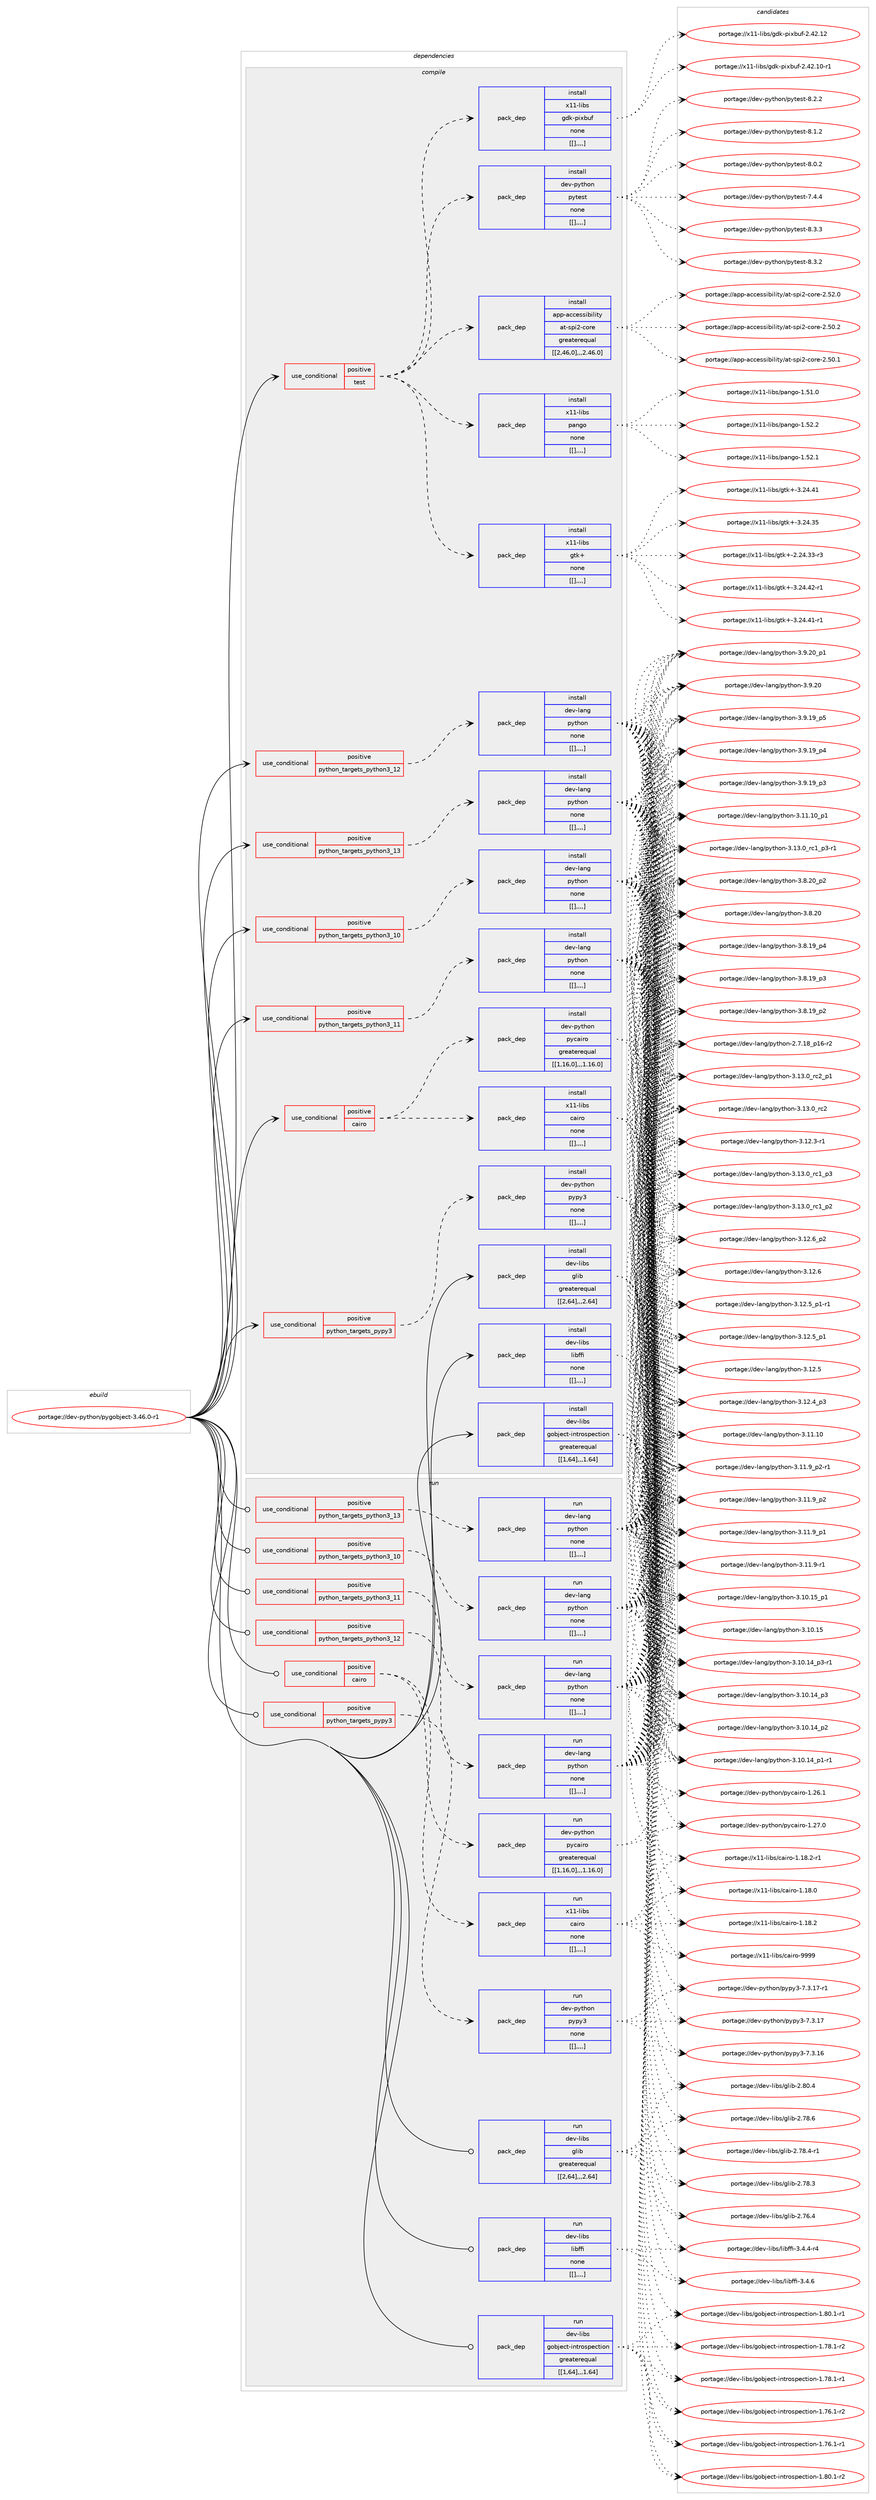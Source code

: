 digraph prolog {

# *************
# Graph options
# *************

newrank=true;
concentrate=true;
compound=true;
graph [rankdir=LR,fontname=Helvetica,fontsize=10,ranksep=1.5];#, ranksep=2.5, nodesep=0.2];
edge  [arrowhead=vee];
node  [fontname=Helvetica,fontsize=10];

# **********
# The ebuild
# **********

subgraph cluster_leftcol {
color=gray;
label=<<i>ebuild</i>>;
id [label="portage://dev-python/pygobject-3.46.0-r1", color=red, width=4, href="../dev-python/pygobject-3.46.0-r1.svg"];
}

# ****************
# The dependencies
# ****************

subgraph cluster_midcol {
color=gray;
label=<<i>dependencies</i>>;
subgraph cluster_compile {
fillcolor="#eeeeee";
style=filled;
label=<<i>compile</i>>;
subgraph cond38442 {
dependency159296 [label=<<TABLE BORDER="0" CELLBORDER="1" CELLSPACING="0" CELLPADDING="4"><TR><TD ROWSPAN="3" CELLPADDING="10">use_conditional</TD></TR><TR><TD>positive</TD></TR><TR><TD>cairo</TD></TR></TABLE>>, shape=none, color=red];
subgraph pack119629 {
dependency159297 [label=<<TABLE BORDER="0" CELLBORDER="1" CELLSPACING="0" CELLPADDING="4" WIDTH="220"><TR><TD ROWSPAN="6" CELLPADDING="30">pack_dep</TD></TR><TR><TD WIDTH="110">install</TD></TR><TR><TD>dev-python</TD></TR><TR><TD>pycairo</TD></TR><TR><TD>greaterequal</TD></TR><TR><TD>[[1,16,0],,,1.16.0]</TD></TR></TABLE>>, shape=none, color=blue];
}
dependency159296:e -> dependency159297:w [weight=20,style="dashed",arrowhead="vee"];
subgraph pack119630 {
dependency159298 [label=<<TABLE BORDER="0" CELLBORDER="1" CELLSPACING="0" CELLPADDING="4" WIDTH="220"><TR><TD ROWSPAN="6" CELLPADDING="30">pack_dep</TD></TR><TR><TD WIDTH="110">install</TD></TR><TR><TD>x11-libs</TD></TR><TR><TD>cairo</TD></TR><TR><TD>none</TD></TR><TR><TD>[[],,,,]</TD></TR></TABLE>>, shape=none, color=blue];
}
dependency159296:e -> dependency159298:w [weight=20,style="dashed",arrowhead="vee"];
}
id:e -> dependency159296:w [weight=20,style="solid",arrowhead="vee"];
subgraph cond38443 {
dependency159299 [label=<<TABLE BORDER="0" CELLBORDER="1" CELLSPACING="0" CELLPADDING="4"><TR><TD ROWSPAN="3" CELLPADDING="10">use_conditional</TD></TR><TR><TD>positive</TD></TR><TR><TD>python_targets_pypy3</TD></TR></TABLE>>, shape=none, color=red];
subgraph pack119631 {
dependency159300 [label=<<TABLE BORDER="0" CELLBORDER="1" CELLSPACING="0" CELLPADDING="4" WIDTH="220"><TR><TD ROWSPAN="6" CELLPADDING="30">pack_dep</TD></TR><TR><TD WIDTH="110">install</TD></TR><TR><TD>dev-python</TD></TR><TR><TD>pypy3</TD></TR><TR><TD>none</TD></TR><TR><TD>[[],,,,]</TD></TR></TABLE>>, shape=none, color=blue];
}
dependency159299:e -> dependency159300:w [weight=20,style="dashed",arrowhead="vee"];
}
id:e -> dependency159299:w [weight=20,style="solid",arrowhead="vee"];
subgraph cond38444 {
dependency159301 [label=<<TABLE BORDER="0" CELLBORDER="1" CELLSPACING="0" CELLPADDING="4"><TR><TD ROWSPAN="3" CELLPADDING="10">use_conditional</TD></TR><TR><TD>positive</TD></TR><TR><TD>python_targets_python3_10</TD></TR></TABLE>>, shape=none, color=red];
subgraph pack119632 {
dependency159302 [label=<<TABLE BORDER="0" CELLBORDER="1" CELLSPACING="0" CELLPADDING="4" WIDTH="220"><TR><TD ROWSPAN="6" CELLPADDING="30">pack_dep</TD></TR><TR><TD WIDTH="110">install</TD></TR><TR><TD>dev-lang</TD></TR><TR><TD>python</TD></TR><TR><TD>none</TD></TR><TR><TD>[[],,,,]</TD></TR></TABLE>>, shape=none, color=blue];
}
dependency159301:e -> dependency159302:w [weight=20,style="dashed",arrowhead="vee"];
}
id:e -> dependency159301:w [weight=20,style="solid",arrowhead="vee"];
subgraph cond38445 {
dependency159303 [label=<<TABLE BORDER="0" CELLBORDER="1" CELLSPACING="0" CELLPADDING="4"><TR><TD ROWSPAN="3" CELLPADDING="10">use_conditional</TD></TR><TR><TD>positive</TD></TR><TR><TD>python_targets_python3_11</TD></TR></TABLE>>, shape=none, color=red];
subgraph pack119633 {
dependency159304 [label=<<TABLE BORDER="0" CELLBORDER="1" CELLSPACING="0" CELLPADDING="4" WIDTH="220"><TR><TD ROWSPAN="6" CELLPADDING="30">pack_dep</TD></TR><TR><TD WIDTH="110">install</TD></TR><TR><TD>dev-lang</TD></TR><TR><TD>python</TD></TR><TR><TD>none</TD></TR><TR><TD>[[],,,,]</TD></TR></TABLE>>, shape=none, color=blue];
}
dependency159303:e -> dependency159304:w [weight=20,style="dashed",arrowhead="vee"];
}
id:e -> dependency159303:w [weight=20,style="solid",arrowhead="vee"];
subgraph cond38446 {
dependency159305 [label=<<TABLE BORDER="0" CELLBORDER="1" CELLSPACING="0" CELLPADDING="4"><TR><TD ROWSPAN="3" CELLPADDING="10">use_conditional</TD></TR><TR><TD>positive</TD></TR><TR><TD>python_targets_python3_12</TD></TR></TABLE>>, shape=none, color=red];
subgraph pack119634 {
dependency159306 [label=<<TABLE BORDER="0" CELLBORDER="1" CELLSPACING="0" CELLPADDING="4" WIDTH="220"><TR><TD ROWSPAN="6" CELLPADDING="30">pack_dep</TD></TR><TR><TD WIDTH="110">install</TD></TR><TR><TD>dev-lang</TD></TR><TR><TD>python</TD></TR><TR><TD>none</TD></TR><TR><TD>[[],,,,]</TD></TR></TABLE>>, shape=none, color=blue];
}
dependency159305:e -> dependency159306:w [weight=20,style="dashed",arrowhead="vee"];
}
id:e -> dependency159305:w [weight=20,style="solid",arrowhead="vee"];
subgraph cond38447 {
dependency159307 [label=<<TABLE BORDER="0" CELLBORDER="1" CELLSPACING="0" CELLPADDING="4"><TR><TD ROWSPAN="3" CELLPADDING="10">use_conditional</TD></TR><TR><TD>positive</TD></TR><TR><TD>python_targets_python3_13</TD></TR></TABLE>>, shape=none, color=red];
subgraph pack119635 {
dependency159308 [label=<<TABLE BORDER="0" CELLBORDER="1" CELLSPACING="0" CELLPADDING="4" WIDTH="220"><TR><TD ROWSPAN="6" CELLPADDING="30">pack_dep</TD></TR><TR><TD WIDTH="110">install</TD></TR><TR><TD>dev-lang</TD></TR><TR><TD>python</TD></TR><TR><TD>none</TD></TR><TR><TD>[[],,,,]</TD></TR></TABLE>>, shape=none, color=blue];
}
dependency159307:e -> dependency159308:w [weight=20,style="dashed",arrowhead="vee"];
}
id:e -> dependency159307:w [weight=20,style="solid",arrowhead="vee"];
subgraph cond38448 {
dependency159309 [label=<<TABLE BORDER="0" CELLBORDER="1" CELLSPACING="0" CELLPADDING="4"><TR><TD ROWSPAN="3" CELLPADDING="10">use_conditional</TD></TR><TR><TD>positive</TD></TR><TR><TD>test</TD></TR></TABLE>>, shape=none, color=red];
subgraph pack119636 {
dependency159310 [label=<<TABLE BORDER="0" CELLBORDER="1" CELLSPACING="0" CELLPADDING="4" WIDTH="220"><TR><TD ROWSPAN="6" CELLPADDING="30">pack_dep</TD></TR><TR><TD WIDTH="110">install</TD></TR><TR><TD>app-accessibility</TD></TR><TR><TD>at-spi2-core</TD></TR><TR><TD>greaterequal</TD></TR><TR><TD>[[2,46,0],,,2.46.0]</TD></TR></TABLE>>, shape=none, color=blue];
}
dependency159309:e -> dependency159310:w [weight=20,style="dashed",arrowhead="vee"];
subgraph pack119637 {
dependency159311 [label=<<TABLE BORDER="0" CELLBORDER="1" CELLSPACING="0" CELLPADDING="4" WIDTH="220"><TR><TD ROWSPAN="6" CELLPADDING="30">pack_dep</TD></TR><TR><TD WIDTH="110">install</TD></TR><TR><TD>dev-python</TD></TR><TR><TD>pytest</TD></TR><TR><TD>none</TD></TR><TR><TD>[[],,,,]</TD></TR></TABLE>>, shape=none, color=blue];
}
dependency159309:e -> dependency159311:w [weight=20,style="dashed",arrowhead="vee"];
subgraph pack119638 {
dependency159312 [label=<<TABLE BORDER="0" CELLBORDER="1" CELLSPACING="0" CELLPADDING="4" WIDTH="220"><TR><TD ROWSPAN="6" CELLPADDING="30">pack_dep</TD></TR><TR><TD WIDTH="110">install</TD></TR><TR><TD>x11-libs</TD></TR><TR><TD>gdk-pixbuf</TD></TR><TR><TD>none</TD></TR><TR><TD>[[],,,,]</TD></TR></TABLE>>, shape=none, color=blue];
}
dependency159309:e -> dependency159312:w [weight=20,style="dashed",arrowhead="vee"];
subgraph pack119639 {
dependency159313 [label=<<TABLE BORDER="0" CELLBORDER="1" CELLSPACING="0" CELLPADDING="4" WIDTH="220"><TR><TD ROWSPAN="6" CELLPADDING="30">pack_dep</TD></TR><TR><TD WIDTH="110">install</TD></TR><TR><TD>x11-libs</TD></TR><TR><TD>gtk+</TD></TR><TR><TD>none</TD></TR><TR><TD>[[],,,,]</TD></TR></TABLE>>, shape=none, color=blue];
}
dependency159309:e -> dependency159313:w [weight=20,style="dashed",arrowhead="vee"];
subgraph pack119640 {
dependency159314 [label=<<TABLE BORDER="0" CELLBORDER="1" CELLSPACING="0" CELLPADDING="4" WIDTH="220"><TR><TD ROWSPAN="6" CELLPADDING="30">pack_dep</TD></TR><TR><TD WIDTH="110">install</TD></TR><TR><TD>x11-libs</TD></TR><TR><TD>pango</TD></TR><TR><TD>none</TD></TR><TR><TD>[[],,,,]</TD></TR></TABLE>>, shape=none, color=blue];
}
dependency159309:e -> dependency159314:w [weight=20,style="dashed",arrowhead="vee"];
}
id:e -> dependency159309:w [weight=20,style="solid",arrowhead="vee"];
subgraph pack119641 {
dependency159315 [label=<<TABLE BORDER="0" CELLBORDER="1" CELLSPACING="0" CELLPADDING="4" WIDTH="220"><TR><TD ROWSPAN="6" CELLPADDING="30">pack_dep</TD></TR><TR><TD WIDTH="110">install</TD></TR><TR><TD>dev-libs</TD></TR><TR><TD>glib</TD></TR><TR><TD>greaterequal</TD></TR><TR><TD>[[2,64],,,2.64]</TD></TR></TABLE>>, shape=none, color=blue];
}
id:e -> dependency159315:w [weight=20,style="solid",arrowhead="vee"];
subgraph pack119642 {
dependency159316 [label=<<TABLE BORDER="0" CELLBORDER="1" CELLSPACING="0" CELLPADDING="4" WIDTH="220"><TR><TD ROWSPAN="6" CELLPADDING="30">pack_dep</TD></TR><TR><TD WIDTH="110">install</TD></TR><TR><TD>dev-libs</TD></TR><TR><TD>gobject-introspection</TD></TR><TR><TD>greaterequal</TD></TR><TR><TD>[[1,64],,,1.64]</TD></TR></TABLE>>, shape=none, color=blue];
}
id:e -> dependency159316:w [weight=20,style="solid",arrowhead="vee"];
subgraph pack119643 {
dependency159317 [label=<<TABLE BORDER="0" CELLBORDER="1" CELLSPACING="0" CELLPADDING="4" WIDTH="220"><TR><TD ROWSPAN="6" CELLPADDING="30">pack_dep</TD></TR><TR><TD WIDTH="110">install</TD></TR><TR><TD>dev-libs</TD></TR><TR><TD>libffi</TD></TR><TR><TD>none</TD></TR><TR><TD>[[],,,,]</TD></TR></TABLE>>, shape=none, color=blue];
}
id:e -> dependency159317:w [weight=20,style="solid",arrowhead="vee"];
}
subgraph cluster_compileandrun {
fillcolor="#eeeeee";
style=filled;
label=<<i>compile and run</i>>;
}
subgraph cluster_run {
fillcolor="#eeeeee";
style=filled;
label=<<i>run</i>>;
subgraph cond38449 {
dependency159318 [label=<<TABLE BORDER="0" CELLBORDER="1" CELLSPACING="0" CELLPADDING="4"><TR><TD ROWSPAN="3" CELLPADDING="10">use_conditional</TD></TR><TR><TD>positive</TD></TR><TR><TD>cairo</TD></TR></TABLE>>, shape=none, color=red];
subgraph pack119644 {
dependency159319 [label=<<TABLE BORDER="0" CELLBORDER="1" CELLSPACING="0" CELLPADDING="4" WIDTH="220"><TR><TD ROWSPAN="6" CELLPADDING="30">pack_dep</TD></TR><TR><TD WIDTH="110">run</TD></TR><TR><TD>dev-python</TD></TR><TR><TD>pycairo</TD></TR><TR><TD>greaterequal</TD></TR><TR><TD>[[1,16,0],,,1.16.0]</TD></TR></TABLE>>, shape=none, color=blue];
}
dependency159318:e -> dependency159319:w [weight=20,style="dashed",arrowhead="vee"];
subgraph pack119645 {
dependency159320 [label=<<TABLE BORDER="0" CELLBORDER="1" CELLSPACING="0" CELLPADDING="4" WIDTH="220"><TR><TD ROWSPAN="6" CELLPADDING="30">pack_dep</TD></TR><TR><TD WIDTH="110">run</TD></TR><TR><TD>x11-libs</TD></TR><TR><TD>cairo</TD></TR><TR><TD>none</TD></TR><TR><TD>[[],,,,]</TD></TR></TABLE>>, shape=none, color=blue];
}
dependency159318:e -> dependency159320:w [weight=20,style="dashed",arrowhead="vee"];
}
id:e -> dependency159318:w [weight=20,style="solid",arrowhead="odot"];
subgraph cond38450 {
dependency159321 [label=<<TABLE BORDER="0" CELLBORDER="1" CELLSPACING="0" CELLPADDING="4"><TR><TD ROWSPAN="3" CELLPADDING="10">use_conditional</TD></TR><TR><TD>positive</TD></TR><TR><TD>python_targets_pypy3</TD></TR></TABLE>>, shape=none, color=red];
subgraph pack119646 {
dependency159322 [label=<<TABLE BORDER="0" CELLBORDER="1" CELLSPACING="0" CELLPADDING="4" WIDTH="220"><TR><TD ROWSPAN="6" CELLPADDING="30">pack_dep</TD></TR><TR><TD WIDTH="110">run</TD></TR><TR><TD>dev-python</TD></TR><TR><TD>pypy3</TD></TR><TR><TD>none</TD></TR><TR><TD>[[],,,,]</TD></TR></TABLE>>, shape=none, color=blue];
}
dependency159321:e -> dependency159322:w [weight=20,style="dashed",arrowhead="vee"];
}
id:e -> dependency159321:w [weight=20,style="solid",arrowhead="odot"];
subgraph cond38451 {
dependency159323 [label=<<TABLE BORDER="0" CELLBORDER="1" CELLSPACING="0" CELLPADDING="4"><TR><TD ROWSPAN="3" CELLPADDING="10">use_conditional</TD></TR><TR><TD>positive</TD></TR><TR><TD>python_targets_python3_10</TD></TR></TABLE>>, shape=none, color=red];
subgraph pack119647 {
dependency159324 [label=<<TABLE BORDER="0" CELLBORDER="1" CELLSPACING="0" CELLPADDING="4" WIDTH="220"><TR><TD ROWSPAN="6" CELLPADDING="30">pack_dep</TD></TR><TR><TD WIDTH="110">run</TD></TR><TR><TD>dev-lang</TD></TR><TR><TD>python</TD></TR><TR><TD>none</TD></TR><TR><TD>[[],,,,]</TD></TR></TABLE>>, shape=none, color=blue];
}
dependency159323:e -> dependency159324:w [weight=20,style="dashed",arrowhead="vee"];
}
id:e -> dependency159323:w [weight=20,style="solid",arrowhead="odot"];
subgraph cond38452 {
dependency159325 [label=<<TABLE BORDER="0" CELLBORDER="1" CELLSPACING="0" CELLPADDING="4"><TR><TD ROWSPAN="3" CELLPADDING="10">use_conditional</TD></TR><TR><TD>positive</TD></TR><TR><TD>python_targets_python3_11</TD></TR></TABLE>>, shape=none, color=red];
subgraph pack119648 {
dependency159326 [label=<<TABLE BORDER="0" CELLBORDER="1" CELLSPACING="0" CELLPADDING="4" WIDTH="220"><TR><TD ROWSPAN="6" CELLPADDING="30">pack_dep</TD></TR><TR><TD WIDTH="110">run</TD></TR><TR><TD>dev-lang</TD></TR><TR><TD>python</TD></TR><TR><TD>none</TD></TR><TR><TD>[[],,,,]</TD></TR></TABLE>>, shape=none, color=blue];
}
dependency159325:e -> dependency159326:w [weight=20,style="dashed",arrowhead="vee"];
}
id:e -> dependency159325:w [weight=20,style="solid",arrowhead="odot"];
subgraph cond38453 {
dependency159327 [label=<<TABLE BORDER="0" CELLBORDER="1" CELLSPACING="0" CELLPADDING="4"><TR><TD ROWSPAN="3" CELLPADDING="10">use_conditional</TD></TR><TR><TD>positive</TD></TR><TR><TD>python_targets_python3_12</TD></TR></TABLE>>, shape=none, color=red];
subgraph pack119649 {
dependency159328 [label=<<TABLE BORDER="0" CELLBORDER="1" CELLSPACING="0" CELLPADDING="4" WIDTH="220"><TR><TD ROWSPAN="6" CELLPADDING="30">pack_dep</TD></TR><TR><TD WIDTH="110">run</TD></TR><TR><TD>dev-lang</TD></TR><TR><TD>python</TD></TR><TR><TD>none</TD></TR><TR><TD>[[],,,,]</TD></TR></TABLE>>, shape=none, color=blue];
}
dependency159327:e -> dependency159328:w [weight=20,style="dashed",arrowhead="vee"];
}
id:e -> dependency159327:w [weight=20,style="solid",arrowhead="odot"];
subgraph cond38454 {
dependency159329 [label=<<TABLE BORDER="0" CELLBORDER="1" CELLSPACING="0" CELLPADDING="4"><TR><TD ROWSPAN="3" CELLPADDING="10">use_conditional</TD></TR><TR><TD>positive</TD></TR><TR><TD>python_targets_python3_13</TD></TR></TABLE>>, shape=none, color=red];
subgraph pack119650 {
dependency159330 [label=<<TABLE BORDER="0" CELLBORDER="1" CELLSPACING="0" CELLPADDING="4" WIDTH="220"><TR><TD ROWSPAN="6" CELLPADDING="30">pack_dep</TD></TR><TR><TD WIDTH="110">run</TD></TR><TR><TD>dev-lang</TD></TR><TR><TD>python</TD></TR><TR><TD>none</TD></TR><TR><TD>[[],,,,]</TD></TR></TABLE>>, shape=none, color=blue];
}
dependency159329:e -> dependency159330:w [weight=20,style="dashed",arrowhead="vee"];
}
id:e -> dependency159329:w [weight=20,style="solid",arrowhead="odot"];
subgraph pack119651 {
dependency159331 [label=<<TABLE BORDER="0" CELLBORDER="1" CELLSPACING="0" CELLPADDING="4" WIDTH="220"><TR><TD ROWSPAN="6" CELLPADDING="30">pack_dep</TD></TR><TR><TD WIDTH="110">run</TD></TR><TR><TD>dev-libs</TD></TR><TR><TD>glib</TD></TR><TR><TD>greaterequal</TD></TR><TR><TD>[[2,64],,,2.64]</TD></TR></TABLE>>, shape=none, color=blue];
}
id:e -> dependency159331:w [weight=20,style="solid",arrowhead="odot"];
subgraph pack119652 {
dependency159332 [label=<<TABLE BORDER="0" CELLBORDER="1" CELLSPACING="0" CELLPADDING="4" WIDTH="220"><TR><TD ROWSPAN="6" CELLPADDING="30">pack_dep</TD></TR><TR><TD WIDTH="110">run</TD></TR><TR><TD>dev-libs</TD></TR><TR><TD>gobject-introspection</TD></TR><TR><TD>greaterequal</TD></TR><TR><TD>[[1,64],,,1.64]</TD></TR></TABLE>>, shape=none, color=blue];
}
id:e -> dependency159332:w [weight=20,style="solid",arrowhead="odot"];
subgraph pack119653 {
dependency159333 [label=<<TABLE BORDER="0" CELLBORDER="1" CELLSPACING="0" CELLPADDING="4" WIDTH="220"><TR><TD ROWSPAN="6" CELLPADDING="30">pack_dep</TD></TR><TR><TD WIDTH="110">run</TD></TR><TR><TD>dev-libs</TD></TR><TR><TD>libffi</TD></TR><TR><TD>none</TD></TR><TR><TD>[[],,,,]</TD></TR></TABLE>>, shape=none, color=blue];
}
id:e -> dependency159333:w [weight=20,style="solid",arrowhead="odot"];
}
}

# **************
# The candidates
# **************

subgraph cluster_choices {
rank=same;
color=gray;
label=<<i>candidates</i>>;

subgraph choice119629 {
color=black;
nodesep=1;
choice1001011184511212111610411111047112121999710511411145494650554648 [label="portage://dev-python/pycairo-1.27.0", color=red, width=4,href="../dev-python/pycairo-1.27.0.svg"];
choice1001011184511212111610411111047112121999710511411145494650544649 [label="portage://dev-python/pycairo-1.26.1", color=red, width=4,href="../dev-python/pycairo-1.26.1.svg"];
dependency159297:e -> choice1001011184511212111610411111047112121999710511411145494650554648:w [style=dotted,weight="100"];
dependency159297:e -> choice1001011184511212111610411111047112121999710511411145494650544649:w [style=dotted,weight="100"];
}
subgraph choice119630 {
color=black;
nodesep=1;
choice120494945108105981154799971051141114557575757 [label="portage://x11-libs/cairo-9999", color=red, width=4,href="../x11-libs/cairo-9999.svg"];
choice12049494510810598115479997105114111454946495646504511449 [label="portage://x11-libs/cairo-1.18.2-r1", color=red, width=4,href="../x11-libs/cairo-1.18.2-r1.svg"];
choice1204949451081059811547999710511411145494649564650 [label="portage://x11-libs/cairo-1.18.2", color=red, width=4,href="../x11-libs/cairo-1.18.2.svg"];
choice1204949451081059811547999710511411145494649564648 [label="portage://x11-libs/cairo-1.18.0", color=red, width=4,href="../x11-libs/cairo-1.18.0.svg"];
dependency159298:e -> choice120494945108105981154799971051141114557575757:w [style=dotted,weight="100"];
dependency159298:e -> choice12049494510810598115479997105114111454946495646504511449:w [style=dotted,weight="100"];
dependency159298:e -> choice1204949451081059811547999710511411145494649564650:w [style=dotted,weight="100"];
dependency159298:e -> choice1204949451081059811547999710511411145494649564648:w [style=dotted,weight="100"];
}
subgraph choice119631 {
color=black;
nodesep=1;
choice100101118451121211161041111104711212111212151455546514649554511449 [label="portage://dev-python/pypy3-7.3.17-r1", color=red, width=4,href="../dev-python/pypy3-7.3.17-r1.svg"];
choice10010111845112121116104111110471121211121215145554651464955 [label="portage://dev-python/pypy3-7.3.17", color=red, width=4,href="../dev-python/pypy3-7.3.17.svg"];
choice10010111845112121116104111110471121211121215145554651464954 [label="portage://dev-python/pypy3-7.3.16", color=red, width=4,href="../dev-python/pypy3-7.3.16.svg"];
dependency159300:e -> choice100101118451121211161041111104711212111212151455546514649554511449:w [style=dotted,weight="100"];
dependency159300:e -> choice10010111845112121116104111110471121211121215145554651464955:w [style=dotted,weight="100"];
dependency159300:e -> choice10010111845112121116104111110471121211121215145554651464954:w [style=dotted,weight="100"];
}
subgraph choice119632 {
color=black;
nodesep=1;
choice100101118451089711010347112121116104111110455146495146489511499509511249 [label="portage://dev-lang/python-3.13.0_rc2_p1", color=red, width=4,href="../dev-lang/python-3.13.0_rc2_p1.svg"];
choice10010111845108971101034711212111610411111045514649514648951149950 [label="portage://dev-lang/python-3.13.0_rc2", color=red, width=4,href="../dev-lang/python-3.13.0_rc2.svg"];
choice1001011184510897110103471121211161041111104551464951464895114994995112514511449 [label="portage://dev-lang/python-3.13.0_rc1_p3-r1", color=red, width=4,href="../dev-lang/python-3.13.0_rc1_p3-r1.svg"];
choice100101118451089711010347112121116104111110455146495146489511499499511251 [label="portage://dev-lang/python-3.13.0_rc1_p3", color=red, width=4,href="../dev-lang/python-3.13.0_rc1_p3.svg"];
choice100101118451089711010347112121116104111110455146495146489511499499511250 [label="portage://dev-lang/python-3.13.0_rc1_p2", color=red, width=4,href="../dev-lang/python-3.13.0_rc1_p2.svg"];
choice100101118451089711010347112121116104111110455146495046549511250 [label="portage://dev-lang/python-3.12.6_p2", color=red, width=4,href="../dev-lang/python-3.12.6_p2.svg"];
choice10010111845108971101034711212111610411111045514649504654 [label="portage://dev-lang/python-3.12.6", color=red, width=4,href="../dev-lang/python-3.12.6.svg"];
choice1001011184510897110103471121211161041111104551464950465395112494511449 [label="portage://dev-lang/python-3.12.5_p1-r1", color=red, width=4,href="../dev-lang/python-3.12.5_p1-r1.svg"];
choice100101118451089711010347112121116104111110455146495046539511249 [label="portage://dev-lang/python-3.12.5_p1", color=red, width=4,href="../dev-lang/python-3.12.5_p1.svg"];
choice10010111845108971101034711212111610411111045514649504653 [label="portage://dev-lang/python-3.12.5", color=red, width=4,href="../dev-lang/python-3.12.5.svg"];
choice100101118451089711010347112121116104111110455146495046529511251 [label="portage://dev-lang/python-3.12.4_p3", color=red, width=4,href="../dev-lang/python-3.12.4_p3.svg"];
choice100101118451089711010347112121116104111110455146495046514511449 [label="portage://dev-lang/python-3.12.3-r1", color=red, width=4,href="../dev-lang/python-3.12.3-r1.svg"];
choice10010111845108971101034711212111610411111045514649494649489511249 [label="portage://dev-lang/python-3.11.10_p1", color=red, width=4,href="../dev-lang/python-3.11.10_p1.svg"];
choice1001011184510897110103471121211161041111104551464949464948 [label="portage://dev-lang/python-3.11.10", color=red, width=4,href="../dev-lang/python-3.11.10.svg"];
choice1001011184510897110103471121211161041111104551464949465795112504511449 [label="portage://dev-lang/python-3.11.9_p2-r1", color=red, width=4,href="../dev-lang/python-3.11.9_p2-r1.svg"];
choice100101118451089711010347112121116104111110455146494946579511250 [label="portage://dev-lang/python-3.11.9_p2", color=red, width=4,href="../dev-lang/python-3.11.9_p2.svg"];
choice100101118451089711010347112121116104111110455146494946579511249 [label="portage://dev-lang/python-3.11.9_p1", color=red, width=4,href="../dev-lang/python-3.11.9_p1.svg"];
choice100101118451089711010347112121116104111110455146494946574511449 [label="portage://dev-lang/python-3.11.9-r1", color=red, width=4,href="../dev-lang/python-3.11.9-r1.svg"];
choice10010111845108971101034711212111610411111045514649484649539511249 [label="portage://dev-lang/python-3.10.15_p1", color=red, width=4,href="../dev-lang/python-3.10.15_p1.svg"];
choice1001011184510897110103471121211161041111104551464948464953 [label="portage://dev-lang/python-3.10.15", color=red, width=4,href="../dev-lang/python-3.10.15.svg"];
choice100101118451089711010347112121116104111110455146494846495295112514511449 [label="portage://dev-lang/python-3.10.14_p3-r1", color=red, width=4,href="../dev-lang/python-3.10.14_p3-r1.svg"];
choice10010111845108971101034711212111610411111045514649484649529511251 [label="portage://dev-lang/python-3.10.14_p3", color=red, width=4,href="../dev-lang/python-3.10.14_p3.svg"];
choice10010111845108971101034711212111610411111045514649484649529511250 [label="portage://dev-lang/python-3.10.14_p2", color=red, width=4,href="../dev-lang/python-3.10.14_p2.svg"];
choice100101118451089711010347112121116104111110455146494846495295112494511449 [label="portage://dev-lang/python-3.10.14_p1-r1", color=red, width=4,href="../dev-lang/python-3.10.14_p1-r1.svg"];
choice100101118451089711010347112121116104111110455146574650489511249 [label="portage://dev-lang/python-3.9.20_p1", color=red, width=4,href="../dev-lang/python-3.9.20_p1.svg"];
choice10010111845108971101034711212111610411111045514657465048 [label="portage://dev-lang/python-3.9.20", color=red, width=4,href="../dev-lang/python-3.9.20.svg"];
choice100101118451089711010347112121116104111110455146574649579511253 [label="portage://dev-lang/python-3.9.19_p5", color=red, width=4,href="../dev-lang/python-3.9.19_p5.svg"];
choice100101118451089711010347112121116104111110455146574649579511252 [label="portage://dev-lang/python-3.9.19_p4", color=red, width=4,href="../dev-lang/python-3.9.19_p4.svg"];
choice100101118451089711010347112121116104111110455146574649579511251 [label="portage://dev-lang/python-3.9.19_p3", color=red, width=4,href="../dev-lang/python-3.9.19_p3.svg"];
choice100101118451089711010347112121116104111110455146564650489511250 [label="portage://dev-lang/python-3.8.20_p2", color=red, width=4,href="../dev-lang/python-3.8.20_p2.svg"];
choice10010111845108971101034711212111610411111045514656465048 [label="portage://dev-lang/python-3.8.20", color=red, width=4,href="../dev-lang/python-3.8.20.svg"];
choice100101118451089711010347112121116104111110455146564649579511252 [label="portage://dev-lang/python-3.8.19_p4", color=red, width=4,href="../dev-lang/python-3.8.19_p4.svg"];
choice100101118451089711010347112121116104111110455146564649579511251 [label="portage://dev-lang/python-3.8.19_p3", color=red, width=4,href="../dev-lang/python-3.8.19_p3.svg"];
choice100101118451089711010347112121116104111110455146564649579511250 [label="portage://dev-lang/python-3.8.19_p2", color=red, width=4,href="../dev-lang/python-3.8.19_p2.svg"];
choice100101118451089711010347112121116104111110455046554649569511249544511450 [label="portage://dev-lang/python-2.7.18_p16-r2", color=red, width=4,href="../dev-lang/python-2.7.18_p16-r2.svg"];
dependency159302:e -> choice100101118451089711010347112121116104111110455146495146489511499509511249:w [style=dotted,weight="100"];
dependency159302:e -> choice10010111845108971101034711212111610411111045514649514648951149950:w [style=dotted,weight="100"];
dependency159302:e -> choice1001011184510897110103471121211161041111104551464951464895114994995112514511449:w [style=dotted,weight="100"];
dependency159302:e -> choice100101118451089711010347112121116104111110455146495146489511499499511251:w [style=dotted,weight="100"];
dependency159302:e -> choice100101118451089711010347112121116104111110455146495146489511499499511250:w [style=dotted,weight="100"];
dependency159302:e -> choice100101118451089711010347112121116104111110455146495046549511250:w [style=dotted,weight="100"];
dependency159302:e -> choice10010111845108971101034711212111610411111045514649504654:w [style=dotted,weight="100"];
dependency159302:e -> choice1001011184510897110103471121211161041111104551464950465395112494511449:w [style=dotted,weight="100"];
dependency159302:e -> choice100101118451089711010347112121116104111110455146495046539511249:w [style=dotted,weight="100"];
dependency159302:e -> choice10010111845108971101034711212111610411111045514649504653:w [style=dotted,weight="100"];
dependency159302:e -> choice100101118451089711010347112121116104111110455146495046529511251:w [style=dotted,weight="100"];
dependency159302:e -> choice100101118451089711010347112121116104111110455146495046514511449:w [style=dotted,weight="100"];
dependency159302:e -> choice10010111845108971101034711212111610411111045514649494649489511249:w [style=dotted,weight="100"];
dependency159302:e -> choice1001011184510897110103471121211161041111104551464949464948:w [style=dotted,weight="100"];
dependency159302:e -> choice1001011184510897110103471121211161041111104551464949465795112504511449:w [style=dotted,weight="100"];
dependency159302:e -> choice100101118451089711010347112121116104111110455146494946579511250:w [style=dotted,weight="100"];
dependency159302:e -> choice100101118451089711010347112121116104111110455146494946579511249:w [style=dotted,weight="100"];
dependency159302:e -> choice100101118451089711010347112121116104111110455146494946574511449:w [style=dotted,weight="100"];
dependency159302:e -> choice10010111845108971101034711212111610411111045514649484649539511249:w [style=dotted,weight="100"];
dependency159302:e -> choice1001011184510897110103471121211161041111104551464948464953:w [style=dotted,weight="100"];
dependency159302:e -> choice100101118451089711010347112121116104111110455146494846495295112514511449:w [style=dotted,weight="100"];
dependency159302:e -> choice10010111845108971101034711212111610411111045514649484649529511251:w [style=dotted,weight="100"];
dependency159302:e -> choice10010111845108971101034711212111610411111045514649484649529511250:w [style=dotted,weight="100"];
dependency159302:e -> choice100101118451089711010347112121116104111110455146494846495295112494511449:w [style=dotted,weight="100"];
dependency159302:e -> choice100101118451089711010347112121116104111110455146574650489511249:w [style=dotted,weight="100"];
dependency159302:e -> choice10010111845108971101034711212111610411111045514657465048:w [style=dotted,weight="100"];
dependency159302:e -> choice100101118451089711010347112121116104111110455146574649579511253:w [style=dotted,weight="100"];
dependency159302:e -> choice100101118451089711010347112121116104111110455146574649579511252:w [style=dotted,weight="100"];
dependency159302:e -> choice100101118451089711010347112121116104111110455146574649579511251:w [style=dotted,weight="100"];
dependency159302:e -> choice100101118451089711010347112121116104111110455146564650489511250:w [style=dotted,weight="100"];
dependency159302:e -> choice10010111845108971101034711212111610411111045514656465048:w [style=dotted,weight="100"];
dependency159302:e -> choice100101118451089711010347112121116104111110455146564649579511252:w [style=dotted,weight="100"];
dependency159302:e -> choice100101118451089711010347112121116104111110455146564649579511251:w [style=dotted,weight="100"];
dependency159302:e -> choice100101118451089711010347112121116104111110455146564649579511250:w [style=dotted,weight="100"];
dependency159302:e -> choice100101118451089711010347112121116104111110455046554649569511249544511450:w [style=dotted,weight="100"];
}
subgraph choice119633 {
color=black;
nodesep=1;
choice100101118451089711010347112121116104111110455146495146489511499509511249 [label="portage://dev-lang/python-3.13.0_rc2_p1", color=red, width=4,href="../dev-lang/python-3.13.0_rc2_p1.svg"];
choice10010111845108971101034711212111610411111045514649514648951149950 [label="portage://dev-lang/python-3.13.0_rc2", color=red, width=4,href="../dev-lang/python-3.13.0_rc2.svg"];
choice1001011184510897110103471121211161041111104551464951464895114994995112514511449 [label="portage://dev-lang/python-3.13.0_rc1_p3-r1", color=red, width=4,href="../dev-lang/python-3.13.0_rc1_p3-r1.svg"];
choice100101118451089711010347112121116104111110455146495146489511499499511251 [label="portage://dev-lang/python-3.13.0_rc1_p3", color=red, width=4,href="../dev-lang/python-3.13.0_rc1_p3.svg"];
choice100101118451089711010347112121116104111110455146495146489511499499511250 [label="portage://dev-lang/python-3.13.0_rc1_p2", color=red, width=4,href="../dev-lang/python-3.13.0_rc1_p2.svg"];
choice100101118451089711010347112121116104111110455146495046549511250 [label="portage://dev-lang/python-3.12.6_p2", color=red, width=4,href="../dev-lang/python-3.12.6_p2.svg"];
choice10010111845108971101034711212111610411111045514649504654 [label="portage://dev-lang/python-3.12.6", color=red, width=4,href="../dev-lang/python-3.12.6.svg"];
choice1001011184510897110103471121211161041111104551464950465395112494511449 [label="portage://dev-lang/python-3.12.5_p1-r1", color=red, width=4,href="../dev-lang/python-3.12.5_p1-r1.svg"];
choice100101118451089711010347112121116104111110455146495046539511249 [label="portage://dev-lang/python-3.12.5_p1", color=red, width=4,href="../dev-lang/python-3.12.5_p1.svg"];
choice10010111845108971101034711212111610411111045514649504653 [label="portage://dev-lang/python-3.12.5", color=red, width=4,href="../dev-lang/python-3.12.5.svg"];
choice100101118451089711010347112121116104111110455146495046529511251 [label="portage://dev-lang/python-3.12.4_p3", color=red, width=4,href="../dev-lang/python-3.12.4_p3.svg"];
choice100101118451089711010347112121116104111110455146495046514511449 [label="portage://dev-lang/python-3.12.3-r1", color=red, width=4,href="../dev-lang/python-3.12.3-r1.svg"];
choice10010111845108971101034711212111610411111045514649494649489511249 [label="portage://dev-lang/python-3.11.10_p1", color=red, width=4,href="../dev-lang/python-3.11.10_p1.svg"];
choice1001011184510897110103471121211161041111104551464949464948 [label="portage://dev-lang/python-3.11.10", color=red, width=4,href="../dev-lang/python-3.11.10.svg"];
choice1001011184510897110103471121211161041111104551464949465795112504511449 [label="portage://dev-lang/python-3.11.9_p2-r1", color=red, width=4,href="../dev-lang/python-3.11.9_p2-r1.svg"];
choice100101118451089711010347112121116104111110455146494946579511250 [label="portage://dev-lang/python-3.11.9_p2", color=red, width=4,href="../dev-lang/python-3.11.9_p2.svg"];
choice100101118451089711010347112121116104111110455146494946579511249 [label="portage://dev-lang/python-3.11.9_p1", color=red, width=4,href="../dev-lang/python-3.11.9_p1.svg"];
choice100101118451089711010347112121116104111110455146494946574511449 [label="portage://dev-lang/python-3.11.9-r1", color=red, width=4,href="../dev-lang/python-3.11.9-r1.svg"];
choice10010111845108971101034711212111610411111045514649484649539511249 [label="portage://dev-lang/python-3.10.15_p1", color=red, width=4,href="../dev-lang/python-3.10.15_p1.svg"];
choice1001011184510897110103471121211161041111104551464948464953 [label="portage://dev-lang/python-3.10.15", color=red, width=4,href="../dev-lang/python-3.10.15.svg"];
choice100101118451089711010347112121116104111110455146494846495295112514511449 [label="portage://dev-lang/python-3.10.14_p3-r1", color=red, width=4,href="../dev-lang/python-3.10.14_p3-r1.svg"];
choice10010111845108971101034711212111610411111045514649484649529511251 [label="portage://dev-lang/python-3.10.14_p3", color=red, width=4,href="../dev-lang/python-3.10.14_p3.svg"];
choice10010111845108971101034711212111610411111045514649484649529511250 [label="portage://dev-lang/python-3.10.14_p2", color=red, width=4,href="../dev-lang/python-3.10.14_p2.svg"];
choice100101118451089711010347112121116104111110455146494846495295112494511449 [label="portage://dev-lang/python-3.10.14_p1-r1", color=red, width=4,href="../dev-lang/python-3.10.14_p1-r1.svg"];
choice100101118451089711010347112121116104111110455146574650489511249 [label="portage://dev-lang/python-3.9.20_p1", color=red, width=4,href="../dev-lang/python-3.9.20_p1.svg"];
choice10010111845108971101034711212111610411111045514657465048 [label="portage://dev-lang/python-3.9.20", color=red, width=4,href="../dev-lang/python-3.9.20.svg"];
choice100101118451089711010347112121116104111110455146574649579511253 [label="portage://dev-lang/python-3.9.19_p5", color=red, width=4,href="../dev-lang/python-3.9.19_p5.svg"];
choice100101118451089711010347112121116104111110455146574649579511252 [label="portage://dev-lang/python-3.9.19_p4", color=red, width=4,href="../dev-lang/python-3.9.19_p4.svg"];
choice100101118451089711010347112121116104111110455146574649579511251 [label="portage://dev-lang/python-3.9.19_p3", color=red, width=4,href="../dev-lang/python-3.9.19_p3.svg"];
choice100101118451089711010347112121116104111110455146564650489511250 [label="portage://dev-lang/python-3.8.20_p2", color=red, width=4,href="../dev-lang/python-3.8.20_p2.svg"];
choice10010111845108971101034711212111610411111045514656465048 [label="portage://dev-lang/python-3.8.20", color=red, width=4,href="../dev-lang/python-3.8.20.svg"];
choice100101118451089711010347112121116104111110455146564649579511252 [label="portage://dev-lang/python-3.8.19_p4", color=red, width=4,href="../dev-lang/python-3.8.19_p4.svg"];
choice100101118451089711010347112121116104111110455146564649579511251 [label="portage://dev-lang/python-3.8.19_p3", color=red, width=4,href="../dev-lang/python-3.8.19_p3.svg"];
choice100101118451089711010347112121116104111110455146564649579511250 [label="portage://dev-lang/python-3.8.19_p2", color=red, width=4,href="../dev-lang/python-3.8.19_p2.svg"];
choice100101118451089711010347112121116104111110455046554649569511249544511450 [label="portage://dev-lang/python-2.7.18_p16-r2", color=red, width=4,href="../dev-lang/python-2.7.18_p16-r2.svg"];
dependency159304:e -> choice100101118451089711010347112121116104111110455146495146489511499509511249:w [style=dotted,weight="100"];
dependency159304:e -> choice10010111845108971101034711212111610411111045514649514648951149950:w [style=dotted,weight="100"];
dependency159304:e -> choice1001011184510897110103471121211161041111104551464951464895114994995112514511449:w [style=dotted,weight="100"];
dependency159304:e -> choice100101118451089711010347112121116104111110455146495146489511499499511251:w [style=dotted,weight="100"];
dependency159304:e -> choice100101118451089711010347112121116104111110455146495146489511499499511250:w [style=dotted,weight="100"];
dependency159304:e -> choice100101118451089711010347112121116104111110455146495046549511250:w [style=dotted,weight="100"];
dependency159304:e -> choice10010111845108971101034711212111610411111045514649504654:w [style=dotted,weight="100"];
dependency159304:e -> choice1001011184510897110103471121211161041111104551464950465395112494511449:w [style=dotted,weight="100"];
dependency159304:e -> choice100101118451089711010347112121116104111110455146495046539511249:w [style=dotted,weight="100"];
dependency159304:e -> choice10010111845108971101034711212111610411111045514649504653:w [style=dotted,weight="100"];
dependency159304:e -> choice100101118451089711010347112121116104111110455146495046529511251:w [style=dotted,weight="100"];
dependency159304:e -> choice100101118451089711010347112121116104111110455146495046514511449:w [style=dotted,weight="100"];
dependency159304:e -> choice10010111845108971101034711212111610411111045514649494649489511249:w [style=dotted,weight="100"];
dependency159304:e -> choice1001011184510897110103471121211161041111104551464949464948:w [style=dotted,weight="100"];
dependency159304:e -> choice1001011184510897110103471121211161041111104551464949465795112504511449:w [style=dotted,weight="100"];
dependency159304:e -> choice100101118451089711010347112121116104111110455146494946579511250:w [style=dotted,weight="100"];
dependency159304:e -> choice100101118451089711010347112121116104111110455146494946579511249:w [style=dotted,weight="100"];
dependency159304:e -> choice100101118451089711010347112121116104111110455146494946574511449:w [style=dotted,weight="100"];
dependency159304:e -> choice10010111845108971101034711212111610411111045514649484649539511249:w [style=dotted,weight="100"];
dependency159304:e -> choice1001011184510897110103471121211161041111104551464948464953:w [style=dotted,weight="100"];
dependency159304:e -> choice100101118451089711010347112121116104111110455146494846495295112514511449:w [style=dotted,weight="100"];
dependency159304:e -> choice10010111845108971101034711212111610411111045514649484649529511251:w [style=dotted,weight="100"];
dependency159304:e -> choice10010111845108971101034711212111610411111045514649484649529511250:w [style=dotted,weight="100"];
dependency159304:e -> choice100101118451089711010347112121116104111110455146494846495295112494511449:w [style=dotted,weight="100"];
dependency159304:e -> choice100101118451089711010347112121116104111110455146574650489511249:w [style=dotted,weight="100"];
dependency159304:e -> choice10010111845108971101034711212111610411111045514657465048:w [style=dotted,weight="100"];
dependency159304:e -> choice100101118451089711010347112121116104111110455146574649579511253:w [style=dotted,weight="100"];
dependency159304:e -> choice100101118451089711010347112121116104111110455146574649579511252:w [style=dotted,weight="100"];
dependency159304:e -> choice100101118451089711010347112121116104111110455146574649579511251:w [style=dotted,weight="100"];
dependency159304:e -> choice100101118451089711010347112121116104111110455146564650489511250:w [style=dotted,weight="100"];
dependency159304:e -> choice10010111845108971101034711212111610411111045514656465048:w [style=dotted,weight="100"];
dependency159304:e -> choice100101118451089711010347112121116104111110455146564649579511252:w [style=dotted,weight="100"];
dependency159304:e -> choice100101118451089711010347112121116104111110455146564649579511251:w [style=dotted,weight="100"];
dependency159304:e -> choice100101118451089711010347112121116104111110455146564649579511250:w [style=dotted,weight="100"];
dependency159304:e -> choice100101118451089711010347112121116104111110455046554649569511249544511450:w [style=dotted,weight="100"];
}
subgraph choice119634 {
color=black;
nodesep=1;
choice100101118451089711010347112121116104111110455146495146489511499509511249 [label="portage://dev-lang/python-3.13.0_rc2_p1", color=red, width=4,href="../dev-lang/python-3.13.0_rc2_p1.svg"];
choice10010111845108971101034711212111610411111045514649514648951149950 [label="portage://dev-lang/python-3.13.0_rc2", color=red, width=4,href="../dev-lang/python-3.13.0_rc2.svg"];
choice1001011184510897110103471121211161041111104551464951464895114994995112514511449 [label="portage://dev-lang/python-3.13.0_rc1_p3-r1", color=red, width=4,href="../dev-lang/python-3.13.0_rc1_p3-r1.svg"];
choice100101118451089711010347112121116104111110455146495146489511499499511251 [label="portage://dev-lang/python-3.13.0_rc1_p3", color=red, width=4,href="../dev-lang/python-3.13.0_rc1_p3.svg"];
choice100101118451089711010347112121116104111110455146495146489511499499511250 [label="portage://dev-lang/python-3.13.0_rc1_p2", color=red, width=4,href="../dev-lang/python-3.13.0_rc1_p2.svg"];
choice100101118451089711010347112121116104111110455146495046549511250 [label="portage://dev-lang/python-3.12.6_p2", color=red, width=4,href="../dev-lang/python-3.12.6_p2.svg"];
choice10010111845108971101034711212111610411111045514649504654 [label="portage://dev-lang/python-3.12.6", color=red, width=4,href="../dev-lang/python-3.12.6.svg"];
choice1001011184510897110103471121211161041111104551464950465395112494511449 [label="portage://dev-lang/python-3.12.5_p1-r1", color=red, width=4,href="../dev-lang/python-3.12.5_p1-r1.svg"];
choice100101118451089711010347112121116104111110455146495046539511249 [label="portage://dev-lang/python-3.12.5_p1", color=red, width=4,href="../dev-lang/python-3.12.5_p1.svg"];
choice10010111845108971101034711212111610411111045514649504653 [label="portage://dev-lang/python-3.12.5", color=red, width=4,href="../dev-lang/python-3.12.5.svg"];
choice100101118451089711010347112121116104111110455146495046529511251 [label="portage://dev-lang/python-3.12.4_p3", color=red, width=4,href="../dev-lang/python-3.12.4_p3.svg"];
choice100101118451089711010347112121116104111110455146495046514511449 [label="portage://dev-lang/python-3.12.3-r1", color=red, width=4,href="../dev-lang/python-3.12.3-r1.svg"];
choice10010111845108971101034711212111610411111045514649494649489511249 [label="portage://dev-lang/python-3.11.10_p1", color=red, width=4,href="../dev-lang/python-3.11.10_p1.svg"];
choice1001011184510897110103471121211161041111104551464949464948 [label="portage://dev-lang/python-3.11.10", color=red, width=4,href="../dev-lang/python-3.11.10.svg"];
choice1001011184510897110103471121211161041111104551464949465795112504511449 [label="portage://dev-lang/python-3.11.9_p2-r1", color=red, width=4,href="../dev-lang/python-3.11.9_p2-r1.svg"];
choice100101118451089711010347112121116104111110455146494946579511250 [label="portage://dev-lang/python-3.11.9_p2", color=red, width=4,href="../dev-lang/python-3.11.9_p2.svg"];
choice100101118451089711010347112121116104111110455146494946579511249 [label="portage://dev-lang/python-3.11.9_p1", color=red, width=4,href="../dev-lang/python-3.11.9_p1.svg"];
choice100101118451089711010347112121116104111110455146494946574511449 [label="portage://dev-lang/python-3.11.9-r1", color=red, width=4,href="../dev-lang/python-3.11.9-r1.svg"];
choice10010111845108971101034711212111610411111045514649484649539511249 [label="portage://dev-lang/python-3.10.15_p1", color=red, width=4,href="../dev-lang/python-3.10.15_p1.svg"];
choice1001011184510897110103471121211161041111104551464948464953 [label="portage://dev-lang/python-3.10.15", color=red, width=4,href="../dev-lang/python-3.10.15.svg"];
choice100101118451089711010347112121116104111110455146494846495295112514511449 [label="portage://dev-lang/python-3.10.14_p3-r1", color=red, width=4,href="../dev-lang/python-3.10.14_p3-r1.svg"];
choice10010111845108971101034711212111610411111045514649484649529511251 [label="portage://dev-lang/python-3.10.14_p3", color=red, width=4,href="../dev-lang/python-3.10.14_p3.svg"];
choice10010111845108971101034711212111610411111045514649484649529511250 [label="portage://dev-lang/python-3.10.14_p2", color=red, width=4,href="../dev-lang/python-3.10.14_p2.svg"];
choice100101118451089711010347112121116104111110455146494846495295112494511449 [label="portage://dev-lang/python-3.10.14_p1-r1", color=red, width=4,href="../dev-lang/python-3.10.14_p1-r1.svg"];
choice100101118451089711010347112121116104111110455146574650489511249 [label="portage://dev-lang/python-3.9.20_p1", color=red, width=4,href="../dev-lang/python-3.9.20_p1.svg"];
choice10010111845108971101034711212111610411111045514657465048 [label="portage://dev-lang/python-3.9.20", color=red, width=4,href="../dev-lang/python-3.9.20.svg"];
choice100101118451089711010347112121116104111110455146574649579511253 [label="portage://dev-lang/python-3.9.19_p5", color=red, width=4,href="../dev-lang/python-3.9.19_p5.svg"];
choice100101118451089711010347112121116104111110455146574649579511252 [label="portage://dev-lang/python-3.9.19_p4", color=red, width=4,href="../dev-lang/python-3.9.19_p4.svg"];
choice100101118451089711010347112121116104111110455146574649579511251 [label="portage://dev-lang/python-3.9.19_p3", color=red, width=4,href="../dev-lang/python-3.9.19_p3.svg"];
choice100101118451089711010347112121116104111110455146564650489511250 [label="portage://dev-lang/python-3.8.20_p2", color=red, width=4,href="../dev-lang/python-3.8.20_p2.svg"];
choice10010111845108971101034711212111610411111045514656465048 [label="portage://dev-lang/python-3.8.20", color=red, width=4,href="../dev-lang/python-3.8.20.svg"];
choice100101118451089711010347112121116104111110455146564649579511252 [label="portage://dev-lang/python-3.8.19_p4", color=red, width=4,href="../dev-lang/python-3.8.19_p4.svg"];
choice100101118451089711010347112121116104111110455146564649579511251 [label="portage://dev-lang/python-3.8.19_p3", color=red, width=4,href="../dev-lang/python-3.8.19_p3.svg"];
choice100101118451089711010347112121116104111110455146564649579511250 [label="portage://dev-lang/python-3.8.19_p2", color=red, width=4,href="../dev-lang/python-3.8.19_p2.svg"];
choice100101118451089711010347112121116104111110455046554649569511249544511450 [label="portage://dev-lang/python-2.7.18_p16-r2", color=red, width=4,href="../dev-lang/python-2.7.18_p16-r2.svg"];
dependency159306:e -> choice100101118451089711010347112121116104111110455146495146489511499509511249:w [style=dotted,weight="100"];
dependency159306:e -> choice10010111845108971101034711212111610411111045514649514648951149950:w [style=dotted,weight="100"];
dependency159306:e -> choice1001011184510897110103471121211161041111104551464951464895114994995112514511449:w [style=dotted,weight="100"];
dependency159306:e -> choice100101118451089711010347112121116104111110455146495146489511499499511251:w [style=dotted,weight="100"];
dependency159306:e -> choice100101118451089711010347112121116104111110455146495146489511499499511250:w [style=dotted,weight="100"];
dependency159306:e -> choice100101118451089711010347112121116104111110455146495046549511250:w [style=dotted,weight="100"];
dependency159306:e -> choice10010111845108971101034711212111610411111045514649504654:w [style=dotted,weight="100"];
dependency159306:e -> choice1001011184510897110103471121211161041111104551464950465395112494511449:w [style=dotted,weight="100"];
dependency159306:e -> choice100101118451089711010347112121116104111110455146495046539511249:w [style=dotted,weight="100"];
dependency159306:e -> choice10010111845108971101034711212111610411111045514649504653:w [style=dotted,weight="100"];
dependency159306:e -> choice100101118451089711010347112121116104111110455146495046529511251:w [style=dotted,weight="100"];
dependency159306:e -> choice100101118451089711010347112121116104111110455146495046514511449:w [style=dotted,weight="100"];
dependency159306:e -> choice10010111845108971101034711212111610411111045514649494649489511249:w [style=dotted,weight="100"];
dependency159306:e -> choice1001011184510897110103471121211161041111104551464949464948:w [style=dotted,weight="100"];
dependency159306:e -> choice1001011184510897110103471121211161041111104551464949465795112504511449:w [style=dotted,weight="100"];
dependency159306:e -> choice100101118451089711010347112121116104111110455146494946579511250:w [style=dotted,weight="100"];
dependency159306:e -> choice100101118451089711010347112121116104111110455146494946579511249:w [style=dotted,weight="100"];
dependency159306:e -> choice100101118451089711010347112121116104111110455146494946574511449:w [style=dotted,weight="100"];
dependency159306:e -> choice10010111845108971101034711212111610411111045514649484649539511249:w [style=dotted,weight="100"];
dependency159306:e -> choice1001011184510897110103471121211161041111104551464948464953:w [style=dotted,weight="100"];
dependency159306:e -> choice100101118451089711010347112121116104111110455146494846495295112514511449:w [style=dotted,weight="100"];
dependency159306:e -> choice10010111845108971101034711212111610411111045514649484649529511251:w [style=dotted,weight="100"];
dependency159306:e -> choice10010111845108971101034711212111610411111045514649484649529511250:w [style=dotted,weight="100"];
dependency159306:e -> choice100101118451089711010347112121116104111110455146494846495295112494511449:w [style=dotted,weight="100"];
dependency159306:e -> choice100101118451089711010347112121116104111110455146574650489511249:w [style=dotted,weight="100"];
dependency159306:e -> choice10010111845108971101034711212111610411111045514657465048:w [style=dotted,weight="100"];
dependency159306:e -> choice100101118451089711010347112121116104111110455146574649579511253:w [style=dotted,weight="100"];
dependency159306:e -> choice100101118451089711010347112121116104111110455146574649579511252:w [style=dotted,weight="100"];
dependency159306:e -> choice100101118451089711010347112121116104111110455146574649579511251:w [style=dotted,weight="100"];
dependency159306:e -> choice100101118451089711010347112121116104111110455146564650489511250:w [style=dotted,weight="100"];
dependency159306:e -> choice10010111845108971101034711212111610411111045514656465048:w [style=dotted,weight="100"];
dependency159306:e -> choice100101118451089711010347112121116104111110455146564649579511252:w [style=dotted,weight="100"];
dependency159306:e -> choice100101118451089711010347112121116104111110455146564649579511251:w [style=dotted,weight="100"];
dependency159306:e -> choice100101118451089711010347112121116104111110455146564649579511250:w [style=dotted,weight="100"];
dependency159306:e -> choice100101118451089711010347112121116104111110455046554649569511249544511450:w [style=dotted,weight="100"];
}
subgraph choice119635 {
color=black;
nodesep=1;
choice100101118451089711010347112121116104111110455146495146489511499509511249 [label="portage://dev-lang/python-3.13.0_rc2_p1", color=red, width=4,href="../dev-lang/python-3.13.0_rc2_p1.svg"];
choice10010111845108971101034711212111610411111045514649514648951149950 [label="portage://dev-lang/python-3.13.0_rc2", color=red, width=4,href="../dev-lang/python-3.13.0_rc2.svg"];
choice1001011184510897110103471121211161041111104551464951464895114994995112514511449 [label="portage://dev-lang/python-3.13.0_rc1_p3-r1", color=red, width=4,href="../dev-lang/python-3.13.0_rc1_p3-r1.svg"];
choice100101118451089711010347112121116104111110455146495146489511499499511251 [label="portage://dev-lang/python-3.13.0_rc1_p3", color=red, width=4,href="../dev-lang/python-3.13.0_rc1_p3.svg"];
choice100101118451089711010347112121116104111110455146495146489511499499511250 [label="portage://dev-lang/python-3.13.0_rc1_p2", color=red, width=4,href="../dev-lang/python-3.13.0_rc1_p2.svg"];
choice100101118451089711010347112121116104111110455146495046549511250 [label="portage://dev-lang/python-3.12.6_p2", color=red, width=4,href="../dev-lang/python-3.12.6_p2.svg"];
choice10010111845108971101034711212111610411111045514649504654 [label="portage://dev-lang/python-3.12.6", color=red, width=4,href="../dev-lang/python-3.12.6.svg"];
choice1001011184510897110103471121211161041111104551464950465395112494511449 [label="portage://dev-lang/python-3.12.5_p1-r1", color=red, width=4,href="../dev-lang/python-3.12.5_p1-r1.svg"];
choice100101118451089711010347112121116104111110455146495046539511249 [label="portage://dev-lang/python-3.12.5_p1", color=red, width=4,href="../dev-lang/python-3.12.5_p1.svg"];
choice10010111845108971101034711212111610411111045514649504653 [label="portage://dev-lang/python-3.12.5", color=red, width=4,href="../dev-lang/python-3.12.5.svg"];
choice100101118451089711010347112121116104111110455146495046529511251 [label="portage://dev-lang/python-3.12.4_p3", color=red, width=4,href="../dev-lang/python-3.12.4_p3.svg"];
choice100101118451089711010347112121116104111110455146495046514511449 [label="portage://dev-lang/python-3.12.3-r1", color=red, width=4,href="../dev-lang/python-3.12.3-r1.svg"];
choice10010111845108971101034711212111610411111045514649494649489511249 [label="portage://dev-lang/python-3.11.10_p1", color=red, width=4,href="../dev-lang/python-3.11.10_p1.svg"];
choice1001011184510897110103471121211161041111104551464949464948 [label="portage://dev-lang/python-3.11.10", color=red, width=4,href="../dev-lang/python-3.11.10.svg"];
choice1001011184510897110103471121211161041111104551464949465795112504511449 [label="portage://dev-lang/python-3.11.9_p2-r1", color=red, width=4,href="../dev-lang/python-3.11.9_p2-r1.svg"];
choice100101118451089711010347112121116104111110455146494946579511250 [label="portage://dev-lang/python-3.11.9_p2", color=red, width=4,href="../dev-lang/python-3.11.9_p2.svg"];
choice100101118451089711010347112121116104111110455146494946579511249 [label="portage://dev-lang/python-3.11.9_p1", color=red, width=4,href="../dev-lang/python-3.11.9_p1.svg"];
choice100101118451089711010347112121116104111110455146494946574511449 [label="portage://dev-lang/python-3.11.9-r1", color=red, width=4,href="../dev-lang/python-3.11.9-r1.svg"];
choice10010111845108971101034711212111610411111045514649484649539511249 [label="portage://dev-lang/python-3.10.15_p1", color=red, width=4,href="../dev-lang/python-3.10.15_p1.svg"];
choice1001011184510897110103471121211161041111104551464948464953 [label="portage://dev-lang/python-3.10.15", color=red, width=4,href="../dev-lang/python-3.10.15.svg"];
choice100101118451089711010347112121116104111110455146494846495295112514511449 [label="portage://dev-lang/python-3.10.14_p3-r1", color=red, width=4,href="../dev-lang/python-3.10.14_p3-r1.svg"];
choice10010111845108971101034711212111610411111045514649484649529511251 [label="portage://dev-lang/python-3.10.14_p3", color=red, width=4,href="../dev-lang/python-3.10.14_p3.svg"];
choice10010111845108971101034711212111610411111045514649484649529511250 [label="portage://dev-lang/python-3.10.14_p2", color=red, width=4,href="../dev-lang/python-3.10.14_p2.svg"];
choice100101118451089711010347112121116104111110455146494846495295112494511449 [label="portage://dev-lang/python-3.10.14_p1-r1", color=red, width=4,href="../dev-lang/python-3.10.14_p1-r1.svg"];
choice100101118451089711010347112121116104111110455146574650489511249 [label="portage://dev-lang/python-3.9.20_p1", color=red, width=4,href="../dev-lang/python-3.9.20_p1.svg"];
choice10010111845108971101034711212111610411111045514657465048 [label="portage://dev-lang/python-3.9.20", color=red, width=4,href="../dev-lang/python-3.9.20.svg"];
choice100101118451089711010347112121116104111110455146574649579511253 [label="portage://dev-lang/python-3.9.19_p5", color=red, width=4,href="../dev-lang/python-3.9.19_p5.svg"];
choice100101118451089711010347112121116104111110455146574649579511252 [label="portage://dev-lang/python-3.9.19_p4", color=red, width=4,href="../dev-lang/python-3.9.19_p4.svg"];
choice100101118451089711010347112121116104111110455146574649579511251 [label="portage://dev-lang/python-3.9.19_p3", color=red, width=4,href="../dev-lang/python-3.9.19_p3.svg"];
choice100101118451089711010347112121116104111110455146564650489511250 [label="portage://dev-lang/python-3.8.20_p2", color=red, width=4,href="../dev-lang/python-3.8.20_p2.svg"];
choice10010111845108971101034711212111610411111045514656465048 [label="portage://dev-lang/python-3.8.20", color=red, width=4,href="../dev-lang/python-3.8.20.svg"];
choice100101118451089711010347112121116104111110455146564649579511252 [label="portage://dev-lang/python-3.8.19_p4", color=red, width=4,href="../dev-lang/python-3.8.19_p4.svg"];
choice100101118451089711010347112121116104111110455146564649579511251 [label="portage://dev-lang/python-3.8.19_p3", color=red, width=4,href="../dev-lang/python-3.8.19_p3.svg"];
choice100101118451089711010347112121116104111110455146564649579511250 [label="portage://dev-lang/python-3.8.19_p2", color=red, width=4,href="../dev-lang/python-3.8.19_p2.svg"];
choice100101118451089711010347112121116104111110455046554649569511249544511450 [label="portage://dev-lang/python-2.7.18_p16-r2", color=red, width=4,href="../dev-lang/python-2.7.18_p16-r2.svg"];
dependency159308:e -> choice100101118451089711010347112121116104111110455146495146489511499509511249:w [style=dotted,weight="100"];
dependency159308:e -> choice10010111845108971101034711212111610411111045514649514648951149950:w [style=dotted,weight="100"];
dependency159308:e -> choice1001011184510897110103471121211161041111104551464951464895114994995112514511449:w [style=dotted,weight="100"];
dependency159308:e -> choice100101118451089711010347112121116104111110455146495146489511499499511251:w [style=dotted,weight="100"];
dependency159308:e -> choice100101118451089711010347112121116104111110455146495146489511499499511250:w [style=dotted,weight="100"];
dependency159308:e -> choice100101118451089711010347112121116104111110455146495046549511250:w [style=dotted,weight="100"];
dependency159308:e -> choice10010111845108971101034711212111610411111045514649504654:w [style=dotted,weight="100"];
dependency159308:e -> choice1001011184510897110103471121211161041111104551464950465395112494511449:w [style=dotted,weight="100"];
dependency159308:e -> choice100101118451089711010347112121116104111110455146495046539511249:w [style=dotted,weight="100"];
dependency159308:e -> choice10010111845108971101034711212111610411111045514649504653:w [style=dotted,weight="100"];
dependency159308:e -> choice100101118451089711010347112121116104111110455146495046529511251:w [style=dotted,weight="100"];
dependency159308:e -> choice100101118451089711010347112121116104111110455146495046514511449:w [style=dotted,weight="100"];
dependency159308:e -> choice10010111845108971101034711212111610411111045514649494649489511249:w [style=dotted,weight="100"];
dependency159308:e -> choice1001011184510897110103471121211161041111104551464949464948:w [style=dotted,weight="100"];
dependency159308:e -> choice1001011184510897110103471121211161041111104551464949465795112504511449:w [style=dotted,weight="100"];
dependency159308:e -> choice100101118451089711010347112121116104111110455146494946579511250:w [style=dotted,weight="100"];
dependency159308:e -> choice100101118451089711010347112121116104111110455146494946579511249:w [style=dotted,weight="100"];
dependency159308:e -> choice100101118451089711010347112121116104111110455146494946574511449:w [style=dotted,weight="100"];
dependency159308:e -> choice10010111845108971101034711212111610411111045514649484649539511249:w [style=dotted,weight="100"];
dependency159308:e -> choice1001011184510897110103471121211161041111104551464948464953:w [style=dotted,weight="100"];
dependency159308:e -> choice100101118451089711010347112121116104111110455146494846495295112514511449:w [style=dotted,weight="100"];
dependency159308:e -> choice10010111845108971101034711212111610411111045514649484649529511251:w [style=dotted,weight="100"];
dependency159308:e -> choice10010111845108971101034711212111610411111045514649484649529511250:w [style=dotted,weight="100"];
dependency159308:e -> choice100101118451089711010347112121116104111110455146494846495295112494511449:w [style=dotted,weight="100"];
dependency159308:e -> choice100101118451089711010347112121116104111110455146574650489511249:w [style=dotted,weight="100"];
dependency159308:e -> choice10010111845108971101034711212111610411111045514657465048:w [style=dotted,weight="100"];
dependency159308:e -> choice100101118451089711010347112121116104111110455146574649579511253:w [style=dotted,weight="100"];
dependency159308:e -> choice100101118451089711010347112121116104111110455146574649579511252:w [style=dotted,weight="100"];
dependency159308:e -> choice100101118451089711010347112121116104111110455146574649579511251:w [style=dotted,weight="100"];
dependency159308:e -> choice100101118451089711010347112121116104111110455146564650489511250:w [style=dotted,weight="100"];
dependency159308:e -> choice10010111845108971101034711212111610411111045514656465048:w [style=dotted,weight="100"];
dependency159308:e -> choice100101118451089711010347112121116104111110455146564649579511252:w [style=dotted,weight="100"];
dependency159308:e -> choice100101118451089711010347112121116104111110455146564649579511251:w [style=dotted,weight="100"];
dependency159308:e -> choice100101118451089711010347112121116104111110455146564649579511250:w [style=dotted,weight="100"];
dependency159308:e -> choice100101118451089711010347112121116104111110455046554649569511249544511450:w [style=dotted,weight="100"];
}
subgraph choice119636 {
color=black;
nodesep=1;
choice97112112459799991011151151059810510810511612147971164511511210550459911111410145504653504648 [label="portage://app-accessibility/at-spi2-core-2.52.0", color=red, width=4,href="../app-accessibility/at-spi2-core-2.52.0.svg"];
choice97112112459799991011151151059810510810511612147971164511511210550459911111410145504653484650 [label="portage://app-accessibility/at-spi2-core-2.50.2", color=red, width=4,href="../app-accessibility/at-spi2-core-2.50.2.svg"];
choice97112112459799991011151151059810510810511612147971164511511210550459911111410145504653484649 [label="portage://app-accessibility/at-spi2-core-2.50.1", color=red, width=4,href="../app-accessibility/at-spi2-core-2.50.1.svg"];
dependency159310:e -> choice97112112459799991011151151059810510810511612147971164511511210550459911111410145504653504648:w [style=dotted,weight="100"];
dependency159310:e -> choice97112112459799991011151151059810510810511612147971164511511210550459911111410145504653484650:w [style=dotted,weight="100"];
dependency159310:e -> choice97112112459799991011151151059810510810511612147971164511511210550459911111410145504653484649:w [style=dotted,weight="100"];
}
subgraph choice119637 {
color=black;
nodesep=1;
choice1001011184511212111610411111047112121116101115116455646514651 [label="portage://dev-python/pytest-8.3.3", color=red, width=4,href="../dev-python/pytest-8.3.3.svg"];
choice1001011184511212111610411111047112121116101115116455646514650 [label="portage://dev-python/pytest-8.3.2", color=red, width=4,href="../dev-python/pytest-8.3.2.svg"];
choice1001011184511212111610411111047112121116101115116455646504650 [label="portage://dev-python/pytest-8.2.2", color=red, width=4,href="../dev-python/pytest-8.2.2.svg"];
choice1001011184511212111610411111047112121116101115116455646494650 [label="portage://dev-python/pytest-8.1.2", color=red, width=4,href="../dev-python/pytest-8.1.2.svg"];
choice1001011184511212111610411111047112121116101115116455646484650 [label="portage://dev-python/pytest-8.0.2", color=red, width=4,href="../dev-python/pytest-8.0.2.svg"];
choice1001011184511212111610411111047112121116101115116455546524652 [label="portage://dev-python/pytest-7.4.4", color=red, width=4,href="../dev-python/pytest-7.4.4.svg"];
dependency159311:e -> choice1001011184511212111610411111047112121116101115116455646514651:w [style=dotted,weight="100"];
dependency159311:e -> choice1001011184511212111610411111047112121116101115116455646514650:w [style=dotted,weight="100"];
dependency159311:e -> choice1001011184511212111610411111047112121116101115116455646504650:w [style=dotted,weight="100"];
dependency159311:e -> choice1001011184511212111610411111047112121116101115116455646494650:w [style=dotted,weight="100"];
dependency159311:e -> choice1001011184511212111610411111047112121116101115116455646484650:w [style=dotted,weight="100"];
dependency159311:e -> choice1001011184511212111610411111047112121116101115116455546524652:w [style=dotted,weight="100"];
}
subgraph choice119638 {
color=black;
nodesep=1;
choice120494945108105981154710310010745112105120981171024550465250464950 [label="portage://x11-libs/gdk-pixbuf-2.42.12", color=red, width=4,href="../x11-libs/gdk-pixbuf-2.42.12.svg"];
choice1204949451081059811547103100107451121051209811710245504652504649484511449 [label="portage://x11-libs/gdk-pixbuf-2.42.10-r1", color=red, width=4,href="../x11-libs/gdk-pixbuf-2.42.10-r1.svg"];
dependency159312:e -> choice120494945108105981154710310010745112105120981171024550465250464950:w [style=dotted,weight="100"];
dependency159312:e -> choice1204949451081059811547103100107451121051209811710245504652504649484511449:w [style=dotted,weight="100"];
}
subgraph choice119639 {
color=black;
nodesep=1;
choice12049494510810598115471031161074345514650524652504511449 [label="portage://x11-libs/gtk+-3.24.42-r1", color=red, width=4,href="../x11-libs/gtk+-3.24.42-r1.svg"];
choice12049494510810598115471031161074345514650524652494511449 [label="portage://x11-libs/gtk+-3.24.41-r1", color=red, width=4,href="../x11-libs/gtk+-3.24.41-r1.svg"];
choice1204949451081059811547103116107434551465052465249 [label="portage://x11-libs/gtk+-3.24.41", color=red, width=4,href="../x11-libs/gtk+-3.24.41.svg"];
choice1204949451081059811547103116107434551465052465153 [label="portage://x11-libs/gtk+-3.24.35", color=red, width=4,href="../x11-libs/gtk+-3.24.35.svg"];
choice12049494510810598115471031161074345504650524651514511451 [label="portage://x11-libs/gtk+-2.24.33-r3", color=red, width=4,href="../x11-libs/gtk+-2.24.33-r3.svg"];
dependency159313:e -> choice12049494510810598115471031161074345514650524652504511449:w [style=dotted,weight="100"];
dependency159313:e -> choice12049494510810598115471031161074345514650524652494511449:w [style=dotted,weight="100"];
dependency159313:e -> choice1204949451081059811547103116107434551465052465249:w [style=dotted,weight="100"];
dependency159313:e -> choice1204949451081059811547103116107434551465052465153:w [style=dotted,weight="100"];
dependency159313:e -> choice12049494510810598115471031161074345504650524651514511451:w [style=dotted,weight="100"];
}
subgraph choice119640 {
color=black;
nodesep=1;
choice12049494510810598115471129711010311145494653504650 [label="portage://x11-libs/pango-1.52.2", color=red, width=4,href="../x11-libs/pango-1.52.2.svg"];
choice12049494510810598115471129711010311145494653504649 [label="portage://x11-libs/pango-1.52.1", color=red, width=4,href="../x11-libs/pango-1.52.1.svg"];
choice12049494510810598115471129711010311145494653494648 [label="portage://x11-libs/pango-1.51.0", color=red, width=4,href="../x11-libs/pango-1.51.0.svg"];
dependency159314:e -> choice12049494510810598115471129711010311145494653504650:w [style=dotted,weight="100"];
dependency159314:e -> choice12049494510810598115471129711010311145494653504649:w [style=dotted,weight="100"];
dependency159314:e -> choice12049494510810598115471129711010311145494653494648:w [style=dotted,weight="100"];
}
subgraph choice119641 {
color=black;
nodesep=1;
choice1001011184510810598115471031081059845504656484652 [label="portage://dev-libs/glib-2.80.4", color=red, width=4,href="../dev-libs/glib-2.80.4.svg"];
choice1001011184510810598115471031081059845504655564654 [label="portage://dev-libs/glib-2.78.6", color=red, width=4,href="../dev-libs/glib-2.78.6.svg"];
choice10010111845108105981154710310810598455046555646524511449 [label="portage://dev-libs/glib-2.78.4-r1", color=red, width=4,href="../dev-libs/glib-2.78.4-r1.svg"];
choice1001011184510810598115471031081059845504655564651 [label="portage://dev-libs/glib-2.78.3", color=red, width=4,href="../dev-libs/glib-2.78.3.svg"];
choice1001011184510810598115471031081059845504655544652 [label="portage://dev-libs/glib-2.76.4", color=red, width=4,href="../dev-libs/glib-2.76.4.svg"];
dependency159315:e -> choice1001011184510810598115471031081059845504656484652:w [style=dotted,weight="100"];
dependency159315:e -> choice1001011184510810598115471031081059845504655564654:w [style=dotted,weight="100"];
dependency159315:e -> choice10010111845108105981154710310810598455046555646524511449:w [style=dotted,weight="100"];
dependency159315:e -> choice1001011184510810598115471031081059845504655564651:w [style=dotted,weight="100"];
dependency159315:e -> choice1001011184510810598115471031081059845504655544652:w [style=dotted,weight="100"];
}
subgraph choice119642 {
color=black;
nodesep=1;
choice10010111845108105981154710311198106101991164510511011611411111511210199116105111110454946564846494511450 [label="portage://dev-libs/gobject-introspection-1.80.1-r2", color=red, width=4,href="../dev-libs/gobject-introspection-1.80.1-r2.svg"];
choice10010111845108105981154710311198106101991164510511011611411111511210199116105111110454946564846494511449 [label="portage://dev-libs/gobject-introspection-1.80.1-r1", color=red, width=4,href="../dev-libs/gobject-introspection-1.80.1-r1.svg"];
choice10010111845108105981154710311198106101991164510511011611411111511210199116105111110454946555646494511450 [label="portage://dev-libs/gobject-introspection-1.78.1-r2", color=red, width=4,href="../dev-libs/gobject-introspection-1.78.1-r2.svg"];
choice10010111845108105981154710311198106101991164510511011611411111511210199116105111110454946555646494511449 [label="portage://dev-libs/gobject-introspection-1.78.1-r1", color=red, width=4,href="../dev-libs/gobject-introspection-1.78.1-r1.svg"];
choice10010111845108105981154710311198106101991164510511011611411111511210199116105111110454946555446494511450 [label="portage://dev-libs/gobject-introspection-1.76.1-r2", color=red, width=4,href="../dev-libs/gobject-introspection-1.76.1-r2.svg"];
choice10010111845108105981154710311198106101991164510511011611411111511210199116105111110454946555446494511449 [label="portage://dev-libs/gobject-introspection-1.76.1-r1", color=red, width=4,href="../dev-libs/gobject-introspection-1.76.1-r1.svg"];
dependency159316:e -> choice10010111845108105981154710311198106101991164510511011611411111511210199116105111110454946564846494511450:w [style=dotted,weight="100"];
dependency159316:e -> choice10010111845108105981154710311198106101991164510511011611411111511210199116105111110454946564846494511449:w [style=dotted,weight="100"];
dependency159316:e -> choice10010111845108105981154710311198106101991164510511011611411111511210199116105111110454946555646494511450:w [style=dotted,weight="100"];
dependency159316:e -> choice10010111845108105981154710311198106101991164510511011611411111511210199116105111110454946555646494511449:w [style=dotted,weight="100"];
dependency159316:e -> choice10010111845108105981154710311198106101991164510511011611411111511210199116105111110454946555446494511450:w [style=dotted,weight="100"];
dependency159316:e -> choice10010111845108105981154710311198106101991164510511011611411111511210199116105111110454946555446494511449:w [style=dotted,weight="100"];
}
subgraph choice119643 {
color=black;
nodesep=1;
choice10010111845108105981154710810598102102105455146524654 [label="portage://dev-libs/libffi-3.4.6", color=red, width=4,href="../dev-libs/libffi-3.4.6.svg"];
choice100101118451081059811547108105981021021054551465246524511452 [label="portage://dev-libs/libffi-3.4.4-r4", color=red, width=4,href="../dev-libs/libffi-3.4.4-r4.svg"];
dependency159317:e -> choice10010111845108105981154710810598102102105455146524654:w [style=dotted,weight="100"];
dependency159317:e -> choice100101118451081059811547108105981021021054551465246524511452:w [style=dotted,weight="100"];
}
subgraph choice119644 {
color=black;
nodesep=1;
choice1001011184511212111610411111047112121999710511411145494650554648 [label="portage://dev-python/pycairo-1.27.0", color=red, width=4,href="../dev-python/pycairo-1.27.0.svg"];
choice1001011184511212111610411111047112121999710511411145494650544649 [label="portage://dev-python/pycairo-1.26.1", color=red, width=4,href="../dev-python/pycairo-1.26.1.svg"];
dependency159319:e -> choice1001011184511212111610411111047112121999710511411145494650554648:w [style=dotted,weight="100"];
dependency159319:e -> choice1001011184511212111610411111047112121999710511411145494650544649:w [style=dotted,weight="100"];
}
subgraph choice119645 {
color=black;
nodesep=1;
choice120494945108105981154799971051141114557575757 [label="portage://x11-libs/cairo-9999", color=red, width=4,href="../x11-libs/cairo-9999.svg"];
choice12049494510810598115479997105114111454946495646504511449 [label="portage://x11-libs/cairo-1.18.2-r1", color=red, width=4,href="../x11-libs/cairo-1.18.2-r1.svg"];
choice1204949451081059811547999710511411145494649564650 [label="portage://x11-libs/cairo-1.18.2", color=red, width=4,href="../x11-libs/cairo-1.18.2.svg"];
choice1204949451081059811547999710511411145494649564648 [label="portage://x11-libs/cairo-1.18.0", color=red, width=4,href="../x11-libs/cairo-1.18.0.svg"];
dependency159320:e -> choice120494945108105981154799971051141114557575757:w [style=dotted,weight="100"];
dependency159320:e -> choice12049494510810598115479997105114111454946495646504511449:w [style=dotted,weight="100"];
dependency159320:e -> choice1204949451081059811547999710511411145494649564650:w [style=dotted,weight="100"];
dependency159320:e -> choice1204949451081059811547999710511411145494649564648:w [style=dotted,weight="100"];
}
subgraph choice119646 {
color=black;
nodesep=1;
choice100101118451121211161041111104711212111212151455546514649554511449 [label="portage://dev-python/pypy3-7.3.17-r1", color=red, width=4,href="../dev-python/pypy3-7.3.17-r1.svg"];
choice10010111845112121116104111110471121211121215145554651464955 [label="portage://dev-python/pypy3-7.3.17", color=red, width=4,href="../dev-python/pypy3-7.3.17.svg"];
choice10010111845112121116104111110471121211121215145554651464954 [label="portage://dev-python/pypy3-7.3.16", color=red, width=4,href="../dev-python/pypy3-7.3.16.svg"];
dependency159322:e -> choice100101118451121211161041111104711212111212151455546514649554511449:w [style=dotted,weight="100"];
dependency159322:e -> choice10010111845112121116104111110471121211121215145554651464955:w [style=dotted,weight="100"];
dependency159322:e -> choice10010111845112121116104111110471121211121215145554651464954:w [style=dotted,weight="100"];
}
subgraph choice119647 {
color=black;
nodesep=1;
choice100101118451089711010347112121116104111110455146495146489511499509511249 [label="portage://dev-lang/python-3.13.0_rc2_p1", color=red, width=4,href="../dev-lang/python-3.13.0_rc2_p1.svg"];
choice10010111845108971101034711212111610411111045514649514648951149950 [label="portage://dev-lang/python-3.13.0_rc2", color=red, width=4,href="../dev-lang/python-3.13.0_rc2.svg"];
choice1001011184510897110103471121211161041111104551464951464895114994995112514511449 [label="portage://dev-lang/python-3.13.0_rc1_p3-r1", color=red, width=4,href="../dev-lang/python-3.13.0_rc1_p3-r1.svg"];
choice100101118451089711010347112121116104111110455146495146489511499499511251 [label="portage://dev-lang/python-3.13.0_rc1_p3", color=red, width=4,href="../dev-lang/python-3.13.0_rc1_p3.svg"];
choice100101118451089711010347112121116104111110455146495146489511499499511250 [label="portage://dev-lang/python-3.13.0_rc1_p2", color=red, width=4,href="../dev-lang/python-3.13.0_rc1_p2.svg"];
choice100101118451089711010347112121116104111110455146495046549511250 [label="portage://dev-lang/python-3.12.6_p2", color=red, width=4,href="../dev-lang/python-3.12.6_p2.svg"];
choice10010111845108971101034711212111610411111045514649504654 [label="portage://dev-lang/python-3.12.6", color=red, width=4,href="../dev-lang/python-3.12.6.svg"];
choice1001011184510897110103471121211161041111104551464950465395112494511449 [label="portage://dev-lang/python-3.12.5_p1-r1", color=red, width=4,href="../dev-lang/python-3.12.5_p1-r1.svg"];
choice100101118451089711010347112121116104111110455146495046539511249 [label="portage://dev-lang/python-3.12.5_p1", color=red, width=4,href="../dev-lang/python-3.12.5_p1.svg"];
choice10010111845108971101034711212111610411111045514649504653 [label="portage://dev-lang/python-3.12.5", color=red, width=4,href="../dev-lang/python-3.12.5.svg"];
choice100101118451089711010347112121116104111110455146495046529511251 [label="portage://dev-lang/python-3.12.4_p3", color=red, width=4,href="../dev-lang/python-3.12.4_p3.svg"];
choice100101118451089711010347112121116104111110455146495046514511449 [label="portage://dev-lang/python-3.12.3-r1", color=red, width=4,href="../dev-lang/python-3.12.3-r1.svg"];
choice10010111845108971101034711212111610411111045514649494649489511249 [label="portage://dev-lang/python-3.11.10_p1", color=red, width=4,href="../dev-lang/python-3.11.10_p1.svg"];
choice1001011184510897110103471121211161041111104551464949464948 [label="portage://dev-lang/python-3.11.10", color=red, width=4,href="../dev-lang/python-3.11.10.svg"];
choice1001011184510897110103471121211161041111104551464949465795112504511449 [label="portage://dev-lang/python-3.11.9_p2-r1", color=red, width=4,href="../dev-lang/python-3.11.9_p2-r1.svg"];
choice100101118451089711010347112121116104111110455146494946579511250 [label="portage://dev-lang/python-3.11.9_p2", color=red, width=4,href="../dev-lang/python-3.11.9_p2.svg"];
choice100101118451089711010347112121116104111110455146494946579511249 [label="portage://dev-lang/python-3.11.9_p1", color=red, width=4,href="../dev-lang/python-3.11.9_p1.svg"];
choice100101118451089711010347112121116104111110455146494946574511449 [label="portage://dev-lang/python-3.11.9-r1", color=red, width=4,href="../dev-lang/python-3.11.9-r1.svg"];
choice10010111845108971101034711212111610411111045514649484649539511249 [label="portage://dev-lang/python-3.10.15_p1", color=red, width=4,href="../dev-lang/python-3.10.15_p1.svg"];
choice1001011184510897110103471121211161041111104551464948464953 [label="portage://dev-lang/python-3.10.15", color=red, width=4,href="../dev-lang/python-3.10.15.svg"];
choice100101118451089711010347112121116104111110455146494846495295112514511449 [label="portage://dev-lang/python-3.10.14_p3-r1", color=red, width=4,href="../dev-lang/python-3.10.14_p3-r1.svg"];
choice10010111845108971101034711212111610411111045514649484649529511251 [label="portage://dev-lang/python-3.10.14_p3", color=red, width=4,href="../dev-lang/python-3.10.14_p3.svg"];
choice10010111845108971101034711212111610411111045514649484649529511250 [label="portage://dev-lang/python-3.10.14_p2", color=red, width=4,href="../dev-lang/python-3.10.14_p2.svg"];
choice100101118451089711010347112121116104111110455146494846495295112494511449 [label="portage://dev-lang/python-3.10.14_p1-r1", color=red, width=4,href="../dev-lang/python-3.10.14_p1-r1.svg"];
choice100101118451089711010347112121116104111110455146574650489511249 [label="portage://dev-lang/python-3.9.20_p1", color=red, width=4,href="../dev-lang/python-3.9.20_p1.svg"];
choice10010111845108971101034711212111610411111045514657465048 [label="portage://dev-lang/python-3.9.20", color=red, width=4,href="../dev-lang/python-3.9.20.svg"];
choice100101118451089711010347112121116104111110455146574649579511253 [label="portage://dev-lang/python-3.9.19_p5", color=red, width=4,href="../dev-lang/python-3.9.19_p5.svg"];
choice100101118451089711010347112121116104111110455146574649579511252 [label="portage://dev-lang/python-3.9.19_p4", color=red, width=4,href="../dev-lang/python-3.9.19_p4.svg"];
choice100101118451089711010347112121116104111110455146574649579511251 [label="portage://dev-lang/python-3.9.19_p3", color=red, width=4,href="../dev-lang/python-3.9.19_p3.svg"];
choice100101118451089711010347112121116104111110455146564650489511250 [label="portage://dev-lang/python-3.8.20_p2", color=red, width=4,href="../dev-lang/python-3.8.20_p2.svg"];
choice10010111845108971101034711212111610411111045514656465048 [label="portage://dev-lang/python-3.8.20", color=red, width=4,href="../dev-lang/python-3.8.20.svg"];
choice100101118451089711010347112121116104111110455146564649579511252 [label="portage://dev-lang/python-3.8.19_p4", color=red, width=4,href="../dev-lang/python-3.8.19_p4.svg"];
choice100101118451089711010347112121116104111110455146564649579511251 [label="portage://dev-lang/python-3.8.19_p3", color=red, width=4,href="../dev-lang/python-3.8.19_p3.svg"];
choice100101118451089711010347112121116104111110455146564649579511250 [label="portage://dev-lang/python-3.8.19_p2", color=red, width=4,href="../dev-lang/python-3.8.19_p2.svg"];
choice100101118451089711010347112121116104111110455046554649569511249544511450 [label="portage://dev-lang/python-2.7.18_p16-r2", color=red, width=4,href="../dev-lang/python-2.7.18_p16-r2.svg"];
dependency159324:e -> choice100101118451089711010347112121116104111110455146495146489511499509511249:w [style=dotted,weight="100"];
dependency159324:e -> choice10010111845108971101034711212111610411111045514649514648951149950:w [style=dotted,weight="100"];
dependency159324:e -> choice1001011184510897110103471121211161041111104551464951464895114994995112514511449:w [style=dotted,weight="100"];
dependency159324:e -> choice100101118451089711010347112121116104111110455146495146489511499499511251:w [style=dotted,weight="100"];
dependency159324:e -> choice100101118451089711010347112121116104111110455146495146489511499499511250:w [style=dotted,weight="100"];
dependency159324:e -> choice100101118451089711010347112121116104111110455146495046549511250:w [style=dotted,weight="100"];
dependency159324:e -> choice10010111845108971101034711212111610411111045514649504654:w [style=dotted,weight="100"];
dependency159324:e -> choice1001011184510897110103471121211161041111104551464950465395112494511449:w [style=dotted,weight="100"];
dependency159324:e -> choice100101118451089711010347112121116104111110455146495046539511249:w [style=dotted,weight="100"];
dependency159324:e -> choice10010111845108971101034711212111610411111045514649504653:w [style=dotted,weight="100"];
dependency159324:e -> choice100101118451089711010347112121116104111110455146495046529511251:w [style=dotted,weight="100"];
dependency159324:e -> choice100101118451089711010347112121116104111110455146495046514511449:w [style=dotted,weight="100"];
dependency159324:e -> choice10010111845108971101034711212111610411111045514649494649489511249:w [style=dotted,weight="100"];
dependency159324:e -> choice1001011184510897110103471121211161041111104551464949464948:w [style=dotted,weight="100"];
dependency159324:e -> choice1001011184510897110103471121211161041111104551464949465795112504511449:w [style=dotted,weight="100"];
dependency159324:e -> choice100101118451089711010347112121116104111110455146494946579511250:w [style=dotted,weight="100"];
dependency159324:e -> choice100101118451089711010347112121116104111110455146494946579511249:w [style=dotted,weight="100"];
dependency159324:e -> choice100101118451089711010347112121116104111110455146494946574511449:w [style=dotted,weight="100"];
dependency159324:e -> choice10010111845108971101034711212111610411111045514649484649539511249:w [style=dotted,weight="100"];
dependency159324:e -> choice1001011184510897110103471121211161041111104551464948464953:w [style=dotted,weight="100"];
dependency159324:e -> choice100101118451089711010347112121116104111110455146494846495295112514511449:w [style=dotted,weight="100"];
dependency159324:e -> choice10010111845108971101034711212111610411111045514649484649529511251:w [style=dotted,weight="100"];
dependency159324:e -> choice10010111845108971101034711212111610411111045514649484649529511250:w [style=dotted,weight="100"];
dependency159324:e -> choice100101118451089711010347112121116104111110455146494846495295112494511449:w [style=dotted,weight="100"];
dependency159324:e -> choice100101118451089711010347112121116104111110455146574650489511249:w [style=dotted,weight="100"];
dependency159324:e -> choice10010111845108971101034711212111610411111045514657465048:w [style=dotted,weight="100"];
dependency159324:e -> choice100101118451089711010347112121116104111110455146574649579511253:w [style=dotted,weight="100"];
dependency159324:e -> choice100101118451089711010347112121116104111110455146574649579511252:w [style=dotted,weight="100"];
dependency159324:e -> choice100101118451089711010347112121116104111110455146574649579511251:w [style=dotted,weight="100"];
dependency159324:e -> choice100101118451089711010347112121116104111110455146564650489511250:w [style=dotted,weight="100"];
dependency159324:e -> choice10010111845108971101034711212111610411111045514656465048:w [style=dotted,weight="100"];
dependency159324:e -> choice100101118451089711010347112121116104111110455146564649579511252:w [style=dotted,weight="100"];
dependency159324:e -> choice100101118451089711010347112121116104111110455146564649579511251:w [style=dotted,weight="100"];
dependency159324:e -> choice100101118451089711010347112121116104111110455146564649579511250:w [style=dotted,weight="100"];
dependency159324:e -> choice100101118451089711010347112121116104111110455046554649569511249544511450:w [style=dotted,weight="100"];
}
subgraph choice119648 {
color=black;
nodesep=1;
choice100101118451089711010347112121116104111110455146495146489511499509511249 [label="portage://dev-lang/python-3.13.0_rc2_p1", color=red, width=4,href="../dev-lang/python-3.13.0_rc2_p1.svg"];
choice10010111845108971101034711212111610411111045514649514648951149950 [label="portage://dev-lang/python-3.13.0_rc2", color=red, width=4,href="../dev-lang/python-3.13.0_rc2.svg"];
choice1001011184510897110103471121211161041111104551464951464895114994995112514511449 [label="portage://dev-lang/python-3.13.0_rc1_p3-r1", color=red, width=4,href="../dev-lang/python-3.13.0_rc1_p3-r1.svg"];
choice100101118451089711010347112121116104111110455146495146489511499499511251 [label="portage://dev-lang/python-3.13.0_rc1_p3", color=red, width=4,href="../dev-lang/python-3.13.0_rc1_p3.svg"];
choice100101118451089711010347112121116104111110455146495146489511499499511250 [label="portage://dev-lang/python-3.13.0_rc1_p2", color=red, width=4,href="../dev-lang/python-3.13.0_rc1_p2.svg"];
choice100101118451089711010347112121116104111110455146495046549511250 [label="portage://dev-lang/python-3.12.6_p2", color=red, width=4,href="../dev-lang/python-3.12.6_p2.svg"];
choice10010111845108971101034711212111610411111045514649504654 [label="portage://dev-lang/python-3.12.6", color=red, width=4,href="../dev-lang/python-3.12.6.svg"];
choice1001011184510897110103471121211161041111104551464950465395112494511449 [label="portage://dev-lang/python-3.12.5_p1-r1", color=red, width=4,href="../dev-lang/python-3.12.5_p1-r1.svg"];
choice100101118451089711010347112121116104111110455146495046539511249 [label="portage://dev-lang/python-3.12.5_p1", color=red, width=4,href="../dev-lang/python-3.12.5_p1.svg"];
choice10010111845108971101034711212111610411111045514649504653 [label="portage://dev-lang/python-3.12.5", color=red, width=4,href="../dev-lang/python-3.12.5.svg"];
choice100101118451089711010347112121116104111110455146495046529511251 [label="portage://dev-lang/python-3.12.4_p3", color=red, width=4,href="../dev-lang/python-3.12.4_p3.svg"];
choice100101118451089711010347112121116104111110455146495046514511449 [label="portage://dev-lang/python-3.12.3-r1", color=red, width=4,href="../dev-lang/python-3.12.3-r1.svg"];
choice10010111845108971101034711212111610411111045514649494649489511249 [label="portage://dev-lang/python-3.11.10_p1", color=red, width=4,href="../dev-lang/python-3.11.10_p1.svg"];
choice1001011184510897110103471121211161041111104551464949464948 [label="portage://dev-lang/python-3.11.10", color=red, width=4,href="../dev-lang/python-3.11.10.svg"];
choice1001011184510897110103471121211161041111104551464949465795112504511449 [label="portage://dev-lang/python-3.11.9_p2-r1", color=red, width=4,href="../dev-lang/python-3.11.9_p2-r1.svg"];
choice100101118451089711010347112121116104111110455146494946579511250 [label="portage://dev-lang/python-3.11.9_p2", color=red, width=4,href="../dev-lang/python-3.11.9_p2.svg"];
choice100101118451089711010347112121116104111110455146494946579511249 [label="portage://dev-lang/python-3.11.9_p1", color=red, width=4,href="../dev-lang/python-3.11.9_p1.svg"];
choice100101118451089711010347112121116104111110455146494946574511449 [label="portage://dev-lang/python-3.11.9-r1", color=red, width=4,href="../dev-lang/python-3.11.9-r1.svg"];
choice10010111845108971101034711212111610411111045514649484649539511249 [label="portage://dev-lang/python-3.10.15_p1", color=red, width=4,href="../dev-lang/python-3.10.15_p1.svg"];
choice1001011184510897110103471121211161041111104551464948464953 [label="portage://dev-lang/python-3.10.15", color=red, width=4,href="../dev-lang/python-3.10.15.svg"];
choice100101118451089711010347112121116104111110455146494846495295112514511449 [label="portage://dev-lang/python-3.10.14_p3-r1", color=red, width=4,href="../dev-lang/python-3.10.14_p3-r1.svg"];
choice10010111845108971101034711212111610411111045514649484649529511251 [label="portage://dev-lang/python-3.10.14_p3", color=red, width=4,href="../dev-lang/python-3.10.14_p3.svg"];
choice10010111845108971101034711212111610411111045514649484649529511250 [label="portage://dev-lang/python-3.10.14_p2", color=red, width=4,href="../dev-lang/python-3.10.14_p2.svg"];
choice100101118451089711010347112121116104111110455146494846495295112494511449 [label="portage://dev-lang/python-3.10.14_p1-r1", color=red, width=4,href="../dev-lang/python-3.10.14_p1-r1.svg"];
choice100101118451089711010347112121116104111110455146574650489511249 [label="portage://dev-lang/python-3.9.20_p1", color=red, width=4,href="../dev-lang/python-3.9.20_p1.svg"];
choice10010111845108971101034711212111610411111045514657465048 [label="portage://dev-lang/python-3.9.20", color=red, width=4,href="../dev-lang/python-3.9.20.svg"];
choice100101118451089711010347112121116104111110455146574649579511253 [label="portage://dev-lang/python-3.9.19_p5", color=red, width=4,href="../dev-lang/python-3.9.19_p5.svg"];
choice100101118451089711010347112121116104111110455146574649579511252 [label="portage://dev-lang/python-3.9.19_p4", color=red, width=4,href="../dev-lang/python-3.9.19_p4.svg"];
choice100101118451089711010347112121116104111110455146574649579511251 [label="portage://dev-lang/python-3.9.19_p3", color=red, width=4,href="../dev-lang/python-3.9.19_p3.svg"];
choice100101118451089711010347112121116104111110455146564650489511250 [label="portage://dev-lang/python-3.8.20_p2", color=red, width=4,href="../dev-lang/python-3.8.20_p2.svg"];
choice10010111845108971101034711212111610411111045514656465048 [label="portage://dev-lang/python-3.8.20", color=red, width=4,href="../dev-lang/python-3.8.20.svg"];
choice100101118451089711010347112121116104111110455146564649579511252 [label="portage://dev-lang/python-3.8.19_p4", color=red, width=4,href="../dev-lang/python-3.8.19_p4.svg"];
choice100101118451089711010347112121116104111110455146564649579511251 [label="portage://dev-lang/python-3.8.19_p3", color=red, width=4,href="../dev-lang/python-3.8.19_p3.svg"];
choice100101118451089711010347112121116104111110455146564649579511250 [label="portage://dev-lang/python-3.8.19_p2", color=red, width=4,href="../dev-lang/python-3.8.19_p2.svg"];
choice100101118451089711010347112121116104111110455046554649569511249544511450 [label="portage://dev-lang/python-2.7.18_p16-r2", color=red, width=4,href="../dev-lang/python-2.7.18_p16-r2.svg"];
dependency159326:e -> choice100101118451089711010347112121116104111110455146495146489511499509511249:w [style=dotted,weight="100"];
dependency159326:e -> choice10010111845108971101034711212111610411111045514649514648951149950:w [style=dotted,weight="100"];
dependency159326:e -> choice1001011184510897110103471121211161041111104551464951464895114994995112514511449:w [style=dotted,weight="100"];
dependency159326:e -> choice100101118451089711010347112121116104111110455146495146489511499499511251:w [style=dotted,weight="100"];
dependency159326:e -> choice100101118451089711010347112121116104111110455146495146489511499499511250:w [style=dotted,weight="100"];
dependency159326:e -> choice100101118451089711010347112121116104111110455146495046549511250:w [style=dotted,weight="100"];
dependency159326:e -> choice10010111845108971101034711212111610411111045514649504654:w [style=dotted,weight="100"];
dependency159326:e -> choice1001011184510897110103471121211161041111104551464950465395112494511449:w [style=dotted,weight="100"];
dependency159326:e -> choice100101118451089711010347112121116104111110455146495046539511249:w [style=dotted,weight="100"];
dependency159326:e -> choice10010111845108971101034711212111610411111045514649504653:w [style=dotted,weight="100"];
dependency159326:e -> choice100101118451089711010347112121116104111110455146495046529511251:w [style=dotted,weight="100"];
dependency159326:e -> choice100101118451089711010347112121116104111110455146495046514511449:w [style=dotted,weight="100"];
dependency159326:e -> choice10010111845108971101034711212111610411111045514649494649489511249:w [style=dotted,weight="100"];
dependency159326:e -> choice1001011184510897110103471121211161041111104551464949464948:w [style=dotted,weight="100"];
dependency159326:e -> choice1001011184510897110103471121211161041111104551464949465795112504511449:w [style=dotted,weight="100"];
dependency159326:e -> choice100101118451089711010347112121116104111110455146494946579511250:w [style=dotted,weight="100"];
dependency159326:e -> choice100101118451089711010347112121116104111110455146494946579511249:w [style=dotted,weight="100"];
dependency159326:e -> choice100101118451089711010347112121116104111110455146494946574511449:w [style=dotted,weight="100"];
dependency159326:e -> choice10010111845108971101034711212111610411111045514649484649539511249:w [style=dotted,weight="100"];
dependency159326:e -> choice1001011184510897110103471121211161041111104551464948464953:w [style=dotted,weight="100"];
dependency159326:e -> choice100101118451089711010347112121116104111110455146494846495295112514511449:w [style=dotted,weight="100"];
dependency159326:e -> choice10010111845108971101034711212111610411111045514649484649529511251:w [style=dotted,weight="100"];
dependency159326:e -> choice10010111845108971101034711212111610411111045514649484649529511250:w [style=dotted,weight="100"];
dependency159326:e -> choice100101118451089711010347112121116104111110455146494846495295112494511449:w [style=dotted,weight="100"];
dependency159326:e -> choice100101118451089711010347112121116104111110455146574650489511249:w [style=dotted,weight="100"];
dependency159326:e -> choice10010111845108971101034711212111610411111045514657465048:w [style=dotted,weight="100"];
dependency159326:e -> choice100101118451089711010347112121116104111110455146574649579511253:w [style=dotted,weight="100"];
dependency159326:e -> choice100101118451089711010347112121116104111110455146574649579511252:w [style=dotted,weight="100"];
dependency159326:e -> choice100101118451089711010347112121116104111110455146574649579511251:w [style=dotted,weight="100"];
dependency159326:e -> choice100101118451089711010347112121116104111110455146564650489511250:w [style=dotted,weight="100"];
dependency159326:e -> choice10010111845108971101034711212111610411111045514656465048:w [style=dotted,weight="100"];
dependency159326:e -> choice100101118451089711010347112121116104111110455146564649579511252:w [style=dotted,weight="100"];
dependency159326:e -> choice100101118451089711010347112121116104111110455146564649579511251:w [style=dotted,weight="100"];
dependency159326:e -> choice100101118451089711010347112121116104111110455146564649579511250:w [style=dotted,weight="100"];
dependency159326:e -> choice100101118451089711010347112121116104111110455046554649569511249544511450:w [style=dotted,weight="100"];
}
subgraph choice119649 {
color=black;
nodesep=1;
choice100101118451089711010347112121116104111110455146495146489511499509511249 [label="portage://dev-lang/python-3.13.0_rc2_p1", color=red, width=4,href="../dev-lang/python-3.13.0_rc2_p1.svg"];
choice10010111845108971101034711212111610411111045514649514648951149950 [label="portage://dev-lang/python-3.13.0_rc2", color=red, width=4,href="../dev-lang/python-3.13.0_rc2.svg"];
choice1001011184510897110103471121211161041111104551464951464895114994995112514511449 [label="portage://dev-lang/python-3.13.0_rc1_p3-r1", color=red, width=4,href="../dev-lang/python-3.13.0_rc1_p3-r1.svg"];
choice100101118451089711010347112121116104111110455146495146489511499499511251 [label="portage://dev-lang/python-3.13.0_rc1_p3", color=red, width=4,href="../dev-lang/python-3.13.0_rc1_p3.svg"];
choice100101118451089711010347112121116104111110455146495146489511499499511250 [label="portage://dev-lang/python-3.13.0_rc1_p2", color=red, width=4,href="../dev-lang/python-3.13.0_rc1_p2.svg"];
choice100101118451089711010347112121116104111110455146495046549511250 [label="portage://dev-lang/python-3.12.6_p2", color=red, width=4,href="../dev-lang/python-3.12.6_p2.svg"];
choice10010111845108971101034711212111610411111045514649504654 [label="portage://dev-lang/python-3.12.6", color=red, width=4,href="../dev-lang/python-3.12.6.svg"];
choice1001011184510897110103471121211161041111104551464950465395112494511449 [label="portage://dev-lang/python-3.12.5_p1-r1", color=red, width=4,href="../dev-lang/python-3.12.5_p1-r1.svg"];
choice100101118451089711010347112121116104111110455146495046539511249 [label="portage://dev-lang/python-3.12.5_p1", color=red, width=4,href="../dev-lang/python-3.12.5_p1.svg"];
choice10010111845108971101034711212111610411111045514649504653 [label="portage://dev-lang/python-3.12.5", color=red, width=4,href="../dev-lang/python-3.12.5.svg"];
choice100101118451089711010347112121116104111110455146495046529511251 [label="portage://dev-lang/python-3.12.4_p3", color=red, width=4,href="../dev-lang/python-3.12.4_p3.svg"];
choice100101118451089711010347112121116104111110455146495046514511449 [label="portage://dev-lang/python-3.12.3-r1", color=red, width=4,href="../dev-lang/python-3.12.3-r1.svg"];
choice10010111845108971101034711212111610411111045514649494649489511249 [label="portage://dev-lang/python-3.11.10_p1", color=red, width=4,href="../dev-lang/python-3.11.10_p1.svg"];
choice1001011184510897110103471121211161041111104551464949464948 [label="portage://dev-lang/python-3.11.10", color=red, width=4,href="../dev-lang/python-3.11.10.svg"];
choice1001011184510897110103471121211161041111104551464949465795112504511449 [label="portage://dev-lang/python-3.11.9_p2-r1", color=red, width=4,href="../dev-lang/python-3.11.9_p2-r1.svg"];
choice100101118451089711010347112121116104111110455146494946579511250 [label="portage://dev-lang/python-3.11.9_p2", color=red, width=4,href="../dev-lang/python-3.11.9_p2.svg"];
choice100101118451089711010347112121116104111110455146494946579511249 [label="portage://dev-lang/python-3.11.9_p1", color=red, width=4,href="../dev-lang/python-3.11.9_p1.svg"];
choice100101118451089711010347112121116104111110455146494946574511449 [label="portage://dev-lang/python-3.11.9-r1", color=red, width=4,href="../dev-lang/python-3.11.9-r1.svg"];
choice10010111845108971101034711212111610411111045514649484649539511249 [label="portage://dev-lang/python-3.10.15_p1", color=red, width=4,href="../dev-lang/python-3.10.15_p1.svg"];
choice1001011184510897110103471121211161041111104551464948464953 [label="portage://dev-lang/python-3.10.15", color=red, width=4,href="../dev-lang/python-3.10.15.svg"];
choice100101118451089711010347112121116104111110455146494846495295112514511449 [label="portage://dev-lang/python-3.10.14_p3-r1", color=red, width=4,href="../dev-lang/python-3.10.14_p3-r1.svg"];
choice10010111845108971101034711212111610411111045514649484649529511251 [label="portage://dev-lang/python-3.10.14_p3", color=red, width=4,href="../dev-lang/python-3.10.14_p3.svg"];
choice10010111845108971101034711212111610411111045514649484649529511250 [label="portage://dev-lang/python-3.10.14_p2", color=red, width=4,href="../dev-lang/python-3.10.14_p2.svg"];
choice100101118451089711010347112121116104111110455146494846495295112494511449 [label="portage://dev-lang/python-3.10.14_p1-r1", color=red, width=4,href="../dev-lang/python-3.10.14_p1-r1.svg"];
choice100101118451089711010347112121116104111110455146574650489511249 [label="portage://dev-lang/python-3.9.20_p1", color=red, width=4,href="../dev-lang/python-3.9.20_p1.svg"];
choice10010111845108971101034711212111610411111045514657465048 [label="portage://dev-lang/python-3.9.20", color=red, width=4,href="../dev-lang/python-3.9.20.svg"];
choice100101118451089711010347112121116104111110455146574649579511253 [label="portage://dev-lang/python-3.9.19_p5", color=red, width=4,href="../dev-lang/python-3.9.19_p5.svg"];
choice100101118451089711010347112121116104111110455146574649579511252 [label="portage://dev-lang/python-3.9.19_p4", color=red, width=4,href="../dev-lang/python-3.9.19_p4.svg"];
choice100101118451089711010347112121116104111110455146574649579511251 [label="portage://dev-lang/python-3.9.19_p3", color=red, width=4,href="../dev-lang/python-3.9.19_p3.svg"];
choice100101118451089711010347112121116104111110455146564650489511250 [label="portage://dev-lang/python-3.8.20_p2", color=red, width=4,href="../dev-lang/python-3.8.20_p2.svg"];
choice10010111845108971101034711212111610411111045514656465048 [label="portage://dev-lang/python-3.8.20", color=red, width=4,href="../dev-lang/python-3.8.20.svg"];
choice100101118451089711010347112121116104111110455146564649579511252 [label="portage://dev-lang/python-3.8.19_p4", color=red, width=4,href="../dev-lang/python-3.8.19_p4.svg"];
choice100101118451089711010347112121116104111110455146564649579511251 [label="portage://dev-lang/python-3.8.19_p3", color=red, width=4,href="../dev-lang/python-3.8.19_p3.svg"];
choice100101118451089711010347112121116104111110455146564649579511250 [label="portage://dev-lang/python-3.8.19_p2", color=red, width=4,href="../dev-lang/python-3.8.19_p2.svg"];
choice100101118451089711010347112121116104111110455046554649569511249544511450 [label="portage://dev-lang/python-2.7.18_p16-r2", color=red, width=4,href="../dev-lang/python-2.7.18_p16-r2.svg"];
dependency159328:e -> choice100101118451089711010347112121116104111110455146495146489511499509511249:w [style=dotted,weight="100"];
dependency159328:e -> choice10010111845108971101034711212111610411111045514649514648951149950:w [style=dotted,weight="100"];
dependency159328:e -> choice1001011184510897110103471121211161041111104551464951464895114994995112514511449:w [style=dotted,weight="100"];
dependency159328:e -> choice100101118451089711010347112121116104111110455146495146489511499499511251:w [style=dotted,weight="100"];
dependency159328:e -> choice100101118451089711010347112121116104111110455146495146489511499499511250:w [style=dotted,weight="100"];
dependency159328:e -> choice100101118451089711010347112121116104111110455146495046549511250:w [style=dotted,weight="100"];
dependency159328:e -> choice10010111845108971101034711212111610411111045514649504654:w [style=dotted,weight="100"];
dependency159328:e -> choice1001011184510897110103471121211161041111104551464950465395112494511449:w [style=dotted,weight="100"];
dependency159328:e -> choice100101118451089711010347112121116104111110455146495046539511249:w [style=dotted,weight="100"];
dependency159328:e -> choice10010111845108971101034711212111610411111045514649504653:w [style=dotted,weight="100"];
dependency159328:e -> choice100101118451089711010347112121116104111110455146495046529511251:w [style=dotted,weight="100"];
dependency159328:e -> choice100101118451089711010347112121116104111110455146495046514511449:w [style=dotted,weight="100"];
dependency159328:e -> choice10010111845108971101034711212111610411111045514649494649489511249:w [style=dotted,weight="100"];
dependency159328:e -> choice1001011184510897110103471121211161041111104551464949464948:w [style=dotted,weight="100"];
dependency159328:e -> choice1001011184510897110103471121211161041111104551464949465795112504511449:w [style=dotted,weight="100"];
dependency159328:e -> choice100101118451089711010347112121116104111110455146494946579511250:w [style=dotted,weight="100"];
dependency159328:e -> choice100101118451089711010347112121116104111110455146494946579511249:w [style=dotted,weight="100"];
dependency159328:e -> choice100101118451089711010347112121116104111110455146494946574511449:w [style=dotted,weight="100"];
dependency159328:e -> choice10010111845108971101034711212111610411111045514649484649539511249:w [style=dotted,weight="100"];
dependency159328:e -> choice1001011184510897110103471121211161041111104551464948464953:w [style=dotted,weight="100"];
dependency159328:e -> choice100101118451089711010347112121116104111110455146494846495295112514511449:w [style=dotted,weight="100"];
dependency159328:e -> choice10010111845108971101034711212111610411111045514649484649529511251:w [style=dotted,weight="100"];
dependency159328:e -> choice10010111845108971101034711212111610411111045514649484649529511250:w [style=dotted,weight="100"];
dependency159328:e -> choice100101118451089711010347112121116104111110455146494846495295112494511449:w [style=dotted,weight="100"];
dependency159328:e -> choice100101118451089711010347112121116104111110455146574650489511249:w [style=dotted,weight="100"];
dependency159328:e -> choice10010111845108971101034711212111610411111045514657465048:w [style=dotted,weight="100"];
dependency159328:e -> choice100101118451089711010347112121116104111110455146574649579511253:w [style=dotted,weight="100"];
dependency159328:e -> choice100101118451089711010347112121116104111110455146574649579511252:w [style=dotted,weight="100"];
dependency159328:e -> choice100101118451089711010347112121116104111110455146574649579511251:w [style=dotted,weight="100"];
dependency159328:e -> choice100101118451089711010347112121116104111110455146564650489511250:w [style=dotted,weight="100"];
dependency159328:e -> choice10010111845108971101034711212111610411111045514656465048:w [style=dotted,weight="100"];
dependency159328:e -> choice100101118451089711010347112121116104111110455146564649579511252:w [style=dotted,weight="100"];
dependency159328:e -> choice100101118451089711010347112121116104111110455146564649579511251:w [style=dotted,weight="100"];
dependency159328:e -> choice100101118451089711010347112121116104111110455146564649579511250:w [style=dotted,weight="100"];
dependency159328:e -> choice100101118451089711010347112121116104111110455046554649569511249544511450:w [style=dotted,weight="100"];
}
subgraph choice119650 {
color=black;
nodesep=1;
choice100101118451089711010347112121116104111110455146495146489511499509511249 [label="portage://dev-lang/python-3.13.0_rc2_p1", color=red, width=4,href="../dev-lang/python-3.13.0_rc2_p1.svg"];
choice10010111845108971101034711212111610411111045514649514648951149950 [label="portage://dev-lang/python-3.13.0_rc2", color=red, width=4,href="../dev-lang/python-3.13.0_rc2.svg"];
choice1001011184510897110103471121211161041111104551464951464895114994995112514511449 [label="portage://dev-lang/python-3.13.0_rc1_p3-r1", color=red, width=4,href="../dev-lang/python-3.13.0_rc1_p3-r1.svg"];
choice100101118451089711010347112121116104111110455146495146489511499499511251 [label="portage://dev-lang/python-3.13.0_rc1_p3", color=red, width=4,href="../dev-lang/python-3.13.0_rc1_p3.svg"];
choice100101118451089711010347112121116104111110455146495146489511499499511250 [label="portage://dev-lang/python-3.13.0_rc1_p2", color=red, width=4,href="../dev-lang/python-3.13.0_rc1_p2.svg"];
choice100101118451089711010347112121116104111110455146495046549511250 [label="portage://dev-lang/python-3.12.6_p2", color=red, width=4,href="../dev-lang/python-3.12.6_p2.svg"];
choice10010111845108971101034711212111610411111045514649504654 [label="portage://dev-lang/python-3.12.6", color=red, width=4,href="../dev-lang/python-3.12.6.svg"];
choice1001011184510897110103471121211161041111104551464950465395112494511449 [label="portage://dev-lang/python-3.12.5_p1-r1", color=red, width=4,href="../dev-lang/python-3.12.5_p1-r1.svg"];
choice100101118451089711010347112121116104111110455146495046539511249 [label="portage://dev-lang/python-3.12.5_p1", color=red, width=4,href="../dev-lang/python-3.12.5_p1.svg"];
choice10010111845108971101034711212111610411111045514649504653 [label="portage://dev-lang/python-3.12.5", color=red, width=4,href="../dev-lang/python-3.12.5.svg"];
choice100101118451089711010347112121116104111110455146495046529511251 [label="portage://dev-lang/python-3.12.4_p3", color=red, width=4,href="../dev-lang/python-3.12.4_p3.svg"];
choice100101118451089711010347112121116104111110455146495046514511449 [label="portage://dev-lang/python-3.12.3-r1", color=red, width=4,href="../dev-lang/python-3.12.3-r1.svg"];
choice10010111845108971101034711212111610411111045514649494649489511249 [label="portage://dev-lang/python-3.11.10_p1", color=red, width=4,href="../dev-lang/python-3.11.10_p1.svg"];
choice1001011184510897110103471121211161041111104551464949464948 [label="portage://dev-lang/python-3.11.10", color=red, width=4,href="../dev-lang/python-3.11.10.svg"];
choice1001011184510897110103471121211161041111104551464949465795112504511449 [label="portage://dev-lang/python-3.11.9_p2-r1", color=red, width=4,href="../dev-lang/python-3.11.9_p2-r1.svg"];
choice100101118451089711010347112121116104111110455146494946579511250 [label="portage://dev-lang/python-3.11.9_p2", color=red, width=4,href="../dev-lang/python-3.11.9_p2.svg"];
choice100101118451089711010347112121116104111110455146494946579511249 [label="portage://dev-lang/python-3.11.9_p1", color=red, width=4,href="../dev-lang/python-3.11.9_p1.svg"];
choice100101118451089711010347112121116104111110455146494946574511449 [label="portage://dev-lang/python-3.11.9-r1", color=red, width=4,href="../dev-lang/python-3.11.9-r1.svg"];
choice10010111845108971101034711212111610411111045514649484649539511249 [label="portage://dev-lang/python-3.10.15_p1", color=red, width=4,href="../dev-lang/python-3.10.15_p1.svg"];
choice1001011184510897110103471121211161041111104551464948464953 [label="portage://dev-lang/python-3.10.15", color=red, width=4,href="../dev-lang/python-3.10.15.svg"];
choice100101118451089711010347112121116104111110455146494846495295112514511449 [label="portage://dev-lang/python-3.10.14_p3-r1", color=red, width=4,href="../dev-lang/python-3.10.14_p3-r1.svg"];
choice10010111845108971101034711212111610411111045514649484649529511251 [label="portage://dev-lang/python-3.10.14_p3", color=red, width=4,href="../dev-lang/python-3.10.14_p3.svg"];
choice10010111845108971101034711212111610411111045514649484649529511250 [label="portage://dev-lang/python-3.10.14_p2", color=red, width=4,href="../dev-lang/python-3.10.14_p2.svg"];
choice100101118451089711010347112121116104111110455146494846495295112494511449 [label="portage://dev-lang/python-3.10.14_p1-r1", color=red, width=4,href="../dev-lang/python-3.10.14_p1-r1.svg"];
choice100101118451089711010347112121116104111110455146574650489511249 [label="portage://dev-lang/python-3.9.20_p1", color=red, width=4,href="../dev-lang/python-3.9.20_p1.svg"];
choice10010111845108971101034711212111610411111045514657465048 [label="portage://dev-lang/python-3.9.20", color=red, width=4,href="../dev-lang/python-3.9.20.svg"];
choice100101118451089711010347112121116104111110455146574649579511253 [label="portage://dev-lang/python-3.9.19_p5", color=red, width=4,href="../dev-lang/python-3.9.19_p5.svg"];
choice100101118451089711010347112121116104111110455146574649579511252 [label="portage://dev-lang/python-3.9.19_p4", color=red, width=4,href="../dev-lang/python-3.9.19_p4.svg"];
choice100101118451089711010347112121116104111110455146574649579511251 [label="portage://dev-lang/python-3.9.19_p3", color=red, width=4,href="../dev-lang/python-3.9.19_p3.svg"];
choice100101118451089711010347112121116104111110455146564650489511250 [label="portage://dev-lang/python-3.8.20_p2", color=red, width=4,href="../dev-lang/python-3.8.20_p2.svg"];
choice10010111845108971101034711212111610411111045514656465048 [label="portage://dev-lang/python-3.8.20", color=red, width=4,href="../dev-lang/python-3.8.20.svg"];
choice100101118451089711010347112121116104111110455146564649579511252 [label="portage://dev-lang/python-3.8.19_p4", color=red, width=4,href="../dev-lang/python-3.8.19_p4.svg"];
choice100101118451089711010347112121116104111110455146564649579511251 [label="portage://dev-lang/python-3.8.19_p3", color=red, width=4,href="../dev-lang/python-3.8.19_p3.svg"];
choice100101118451089711010347112121116104111110455146564649579511250 [label="portage://dev-lang/python-3.8.19_p2", color=red, width=4,href="../dev-lang/python-3.8.19_p2.svg"];
choice100101118451089711010347112121116104111110455046554649569511249544511450 [label="portage://dev-lang/python-2.7.18_p16-r2", color=red, width=4,href="../dev-lang/python-2.7.18_p16-r2.svg"];
dependency159330:e -> choice100101118451089711010347112121116104111110455146495146489511499509511249:w [style=dotted,weight="100"];
dependency159330:e -> choice10010111845108971101034711212111610411111045514649514648951149950:w [style=dotted,weight="100"];
dependency159330:e -> choice1001011184510897110103471121211161041111104551464951464895114994995112514511449:w [style=dotted,weight="100"];
dependency159330:e -> choice100101118451089711010347112121116104111110455146495146489511499499511251:w [style=dotted,weight="100"];
dependency159330:e -> choice100101118451089711010347112121116104111110455146495146489511499499511250:w [style=dotted,weight="100"];
dependency159330:e -> choice100101118451089711010347112121116104111110455146495046549511250:w [style=dotted,weight="100"];
dependency159330:e -> choice10010111845108971101034711212111610411111045514649504654:w [style=dotted,weight="100"];
dependency159330:e -> choice1001011184510897110103471121211161041111104551464950465395112494511449:w [style=dotted,weight="100"];
dependency159330:e -> choice100101118451089711010347112121116104111110455146495046539511249:w [style=dotted,weight="100"];
dependency159330:e -> choice10010111845108971101034711212111610411111045514649504653:w [style=dotted,weight="100"];
dependency159330:e -> choice100101118451089711010347112121116104111110455146495046529511251:w [style=dotted,weight="100"];
dependency159330:e -> choice100101118451089711010347112121116104111110455146495046514511449:w [style=dotted,weight="100"];
dependency159330:e -> choice10010111845108971101034711212111610411111045514649494649489511249:w [style=dotted,weight="100"];
dependency159330:e -> choice1001011184510897110103471121211161041111104551464949464948:w [style=dotted,weight="100"];
dependency159330:e -> choice1001011184510897110103471121211161041111104551464949465795112504511449:w [style=dotted,weight="100"];
dependency159330:e -> choice100101118451089711010347112121116104111110455146494946579511250:w [style=dotted,weight="100"];
dependency159330:e -> choice100101118451089711010347112121116104111110455146494946579511249:w [style=dotted,weight="100"];
dependency159330:e -> choice100101118451089711010347112121116104111110455146494946574511449:w [style=dotted,weight="100"];
dependency159330:e -> choice10010111845108971101034711212111610411111045514649484649539511249:w [style=dotted,weight="100"];
dependency159330:e -> choice1001011184510897110103471121211161041111104551464948464953:w [style=dotted,weight="100"];
dependency159330:e -> choice100101118451089711010347112121116104111110455146494846495295112514511449:w [style=dotted,weight="100"];
dependency159330:e -> choice10010111845108971101034711212111610411111045514649484649529511251:w [style=dotted,weight="100"];
dependency159330:e -> choice10010111845108971101034711212111610411111045514649484649529511250:w [style=dotted,weight="100"];
dependency159330:e -> choice100101118451089711010347112121116104111110455146494846495295112494511449:w [style=dotted,weight="100"];
dependency159330:e -> choice100101118451089711010347112121116104111110455146574650489511249:w [style=dotted,weight="100"];
dependency159330:e -> choice10010111845108971101034711212111610411111045514657465048:w [style=dotted,weight="100"];
dependency159330:e -> choice100101118451089711010347112121116104111110455146574649579511253:w [style=dotted,weight="100"];
dependency159330:e -> choice100101118451089711010347112121116104111110455146574649579511252:w [style=dotted,weight="100"];
dependency159330:e -> choice100101118451089711010347112121116104111110455146574649579511251:w [style=dotted,weight="100"];
dependency159330:e -> choice100101118451089711010347112121116104111110455146564650489511250:w [style=dotted,weight="100"];
dependency159330:e -> choice10010111845108971101034711212111610411111045514656465048:w [style=dotted,weight="100"];
dependency159330:e -> choice100101118451089711010347112121116104111110455146564649579511252:w [style=dotted,weight="100"];
dependency159330:e -> choice100101118451089711010347112121116104111110455146564649579511251:w [style=dotted,weight="100"];
dependency159330:e -> choice100101118451089711010347112121116104111110455146564649579511250:w [style=dotted,weight="100"];
dependency159330:e -> choice100101118451089711010347112121116104111110455046554649569511249544511450:w [style=dotted,weight="100"];
}
subgraph choice119651 {
color=black;
nodesep=1;
choice1001011184510810598115471031081059845504656484652 [label="portage://dev-libs/glib-2.80.4", color=red, width=4,href="../dev-libs/glib-2.80.4.svg"];
choice1001011184510810598115471031081059845504655564654 [label="portage://dev-libs/glib-2.78.6", color=red, width=4,href="../dev-libs/glib-2.78.6.svg"];
choice10010111845108105981154710310810598455046555646524511449 [label="portage://dev-libs/glib-2.78.4-r1", color=red, width=4,href="../dev-libs/glib-2.78.4-r1.svg"];
choice1001011184510810598115471031081059845504655564651 [label="portage://dev-libs/glib-2.78.3", color=red, width=4,href="../dev-libs/glib-2.78.3.svg"];
choice1001011184510810598115471031081059845504655544652 [label="portage://dev-libs/glib-2.76.4", color=red, width=4,href="../dev-libs/glib-2.76.4.svg"];
dependency159331:e -> choice1001011184510810598115471031081059845504656484652:w [style=dotted,weight="100"];
dependency159331:e -> choice1001011184510810598115471031081059845504655564654:w [style=dotted,weight="100"];
dependency159331:e -> choice10010111845108105981154710310810598455046555646524511449:w [style=dotted,weight="100"];
dependency159331:e -> choice1001011184510810598115471031081059845504655564651:w [style=dotted,weight="100"];
dependency159331:e -> choice1001011184510810598115471031081059845504655544652:w [style=dotted,weight="100"];
}
subgraph choice119652 {
color=black;
nodesep=1;
choice10010111845108105981154710311198106101991164510511011611411111511210199116105111110454946564846494511450 [label="portage://dev-libs/gobject-introspection-1.80.1-r2", color=red, width=4,href="../dev-libs/gobject-introspection-1.80.1-r2.svg"];
choice10010111845108105981154710311198106101991164510511011611411111511210199116105111110454946564846494511449 [label="portage://dev-libs/gobject-introspection-1.80.1-r1", color=red, width=4,href="../dev-libs/gobject-introspection-1.80.1-r1.svg"];
choice10010111845108105981154710311198106101991164510511011611411111511210199116105111110454946555646494511450 [label="portage://dev-libs/gobject-introspection-1.78.1-r2", color=red, width=4,href="../dev-libs/gobject-introspection-1.78.1-r2.svg"];
choice10010111845108105981154710311198106101991164510511011611411111511210199116105111110454946555646494511449 [label="portage://dev-libs/gobject-introspection-1.78.1-r1", color=red, width=4,href="../dev-libs/gobject-introspection-1.78.1-r1.svg"];
choice10010111845108105981154710311198106101991164510511011611411111511210199116105111110454946555446494511450 [label="portage://dev-libs/gobject-introspection-1.76.1-r2", color=red, width=4,href="../dev-libs/gobject-introspection-1.76.1-r2.svg"];
choice10010111845108105981154710311198106101991164510511011611411111511210199116105111110454946555446494511449 [label="portage://dev-libs/gobject-introspection-1.76.1-r1", color=red, width=4,href="../dev-libs/gobject-introspection-1.76.1-r1.svg"];
dependency159332:e -> choice10010111845108105981154710311198106101991164510511011611411111511210199116105111110454946564846494511450:w [style=dotted,weight="100"];
dependency159332:e -> choice10010111845108105981154710311198106101991164510511011611411111511210199116105111110454946564846494511449:w [style=dotted,weight="100"];
dependency159332:e -> choice10010111845108105981154710311198106101991164510511011611411111511210199116105111110454946555646494511450:w [style=dotted,weight="100"];
dependency159332:e -> choice10010111845108105981154710311198106101991164510511011611411111511210199116105111110454946555646494511449:w [style=dotted,weight="100"];
dependency159332:e -> choice10010111845108105981154710311198106101991164510511011611411111511210199116105111110454946555446494511450:w [style=dotted,weight="100"];
dependency159332:e -> choice10010111845108105981154710311198106101991164510511011611411111511210199116105111110454946555446494511449:w [style=dotted,weight="100"];
}
subgraph choice119653 {
color=black;
nodesep=1;
choice10010111845108105981154710810598102102105455146524654 [label="portage://dev-libs/libffi-3.4.6", color=red, width=4,href="../dev-libs/libffi-3.4.6.svg"];
choice100101118451081059811547108105981021021054551465246524511452 [label="portage://dev-libs/libffi-3.4.4-r4", color=red, width=4,href="../dev-libs/libffi-3.4.4-r4.svg"];
dependency159333:e -> choice10010111845108105981154710810598102102105455146524654:w [style=dotted,weight="100"];
dependency159333:e -> choice100101118451081059811547108105981021021054551465246524511452:w [style=dotted,weight="100"];
}
}

}
